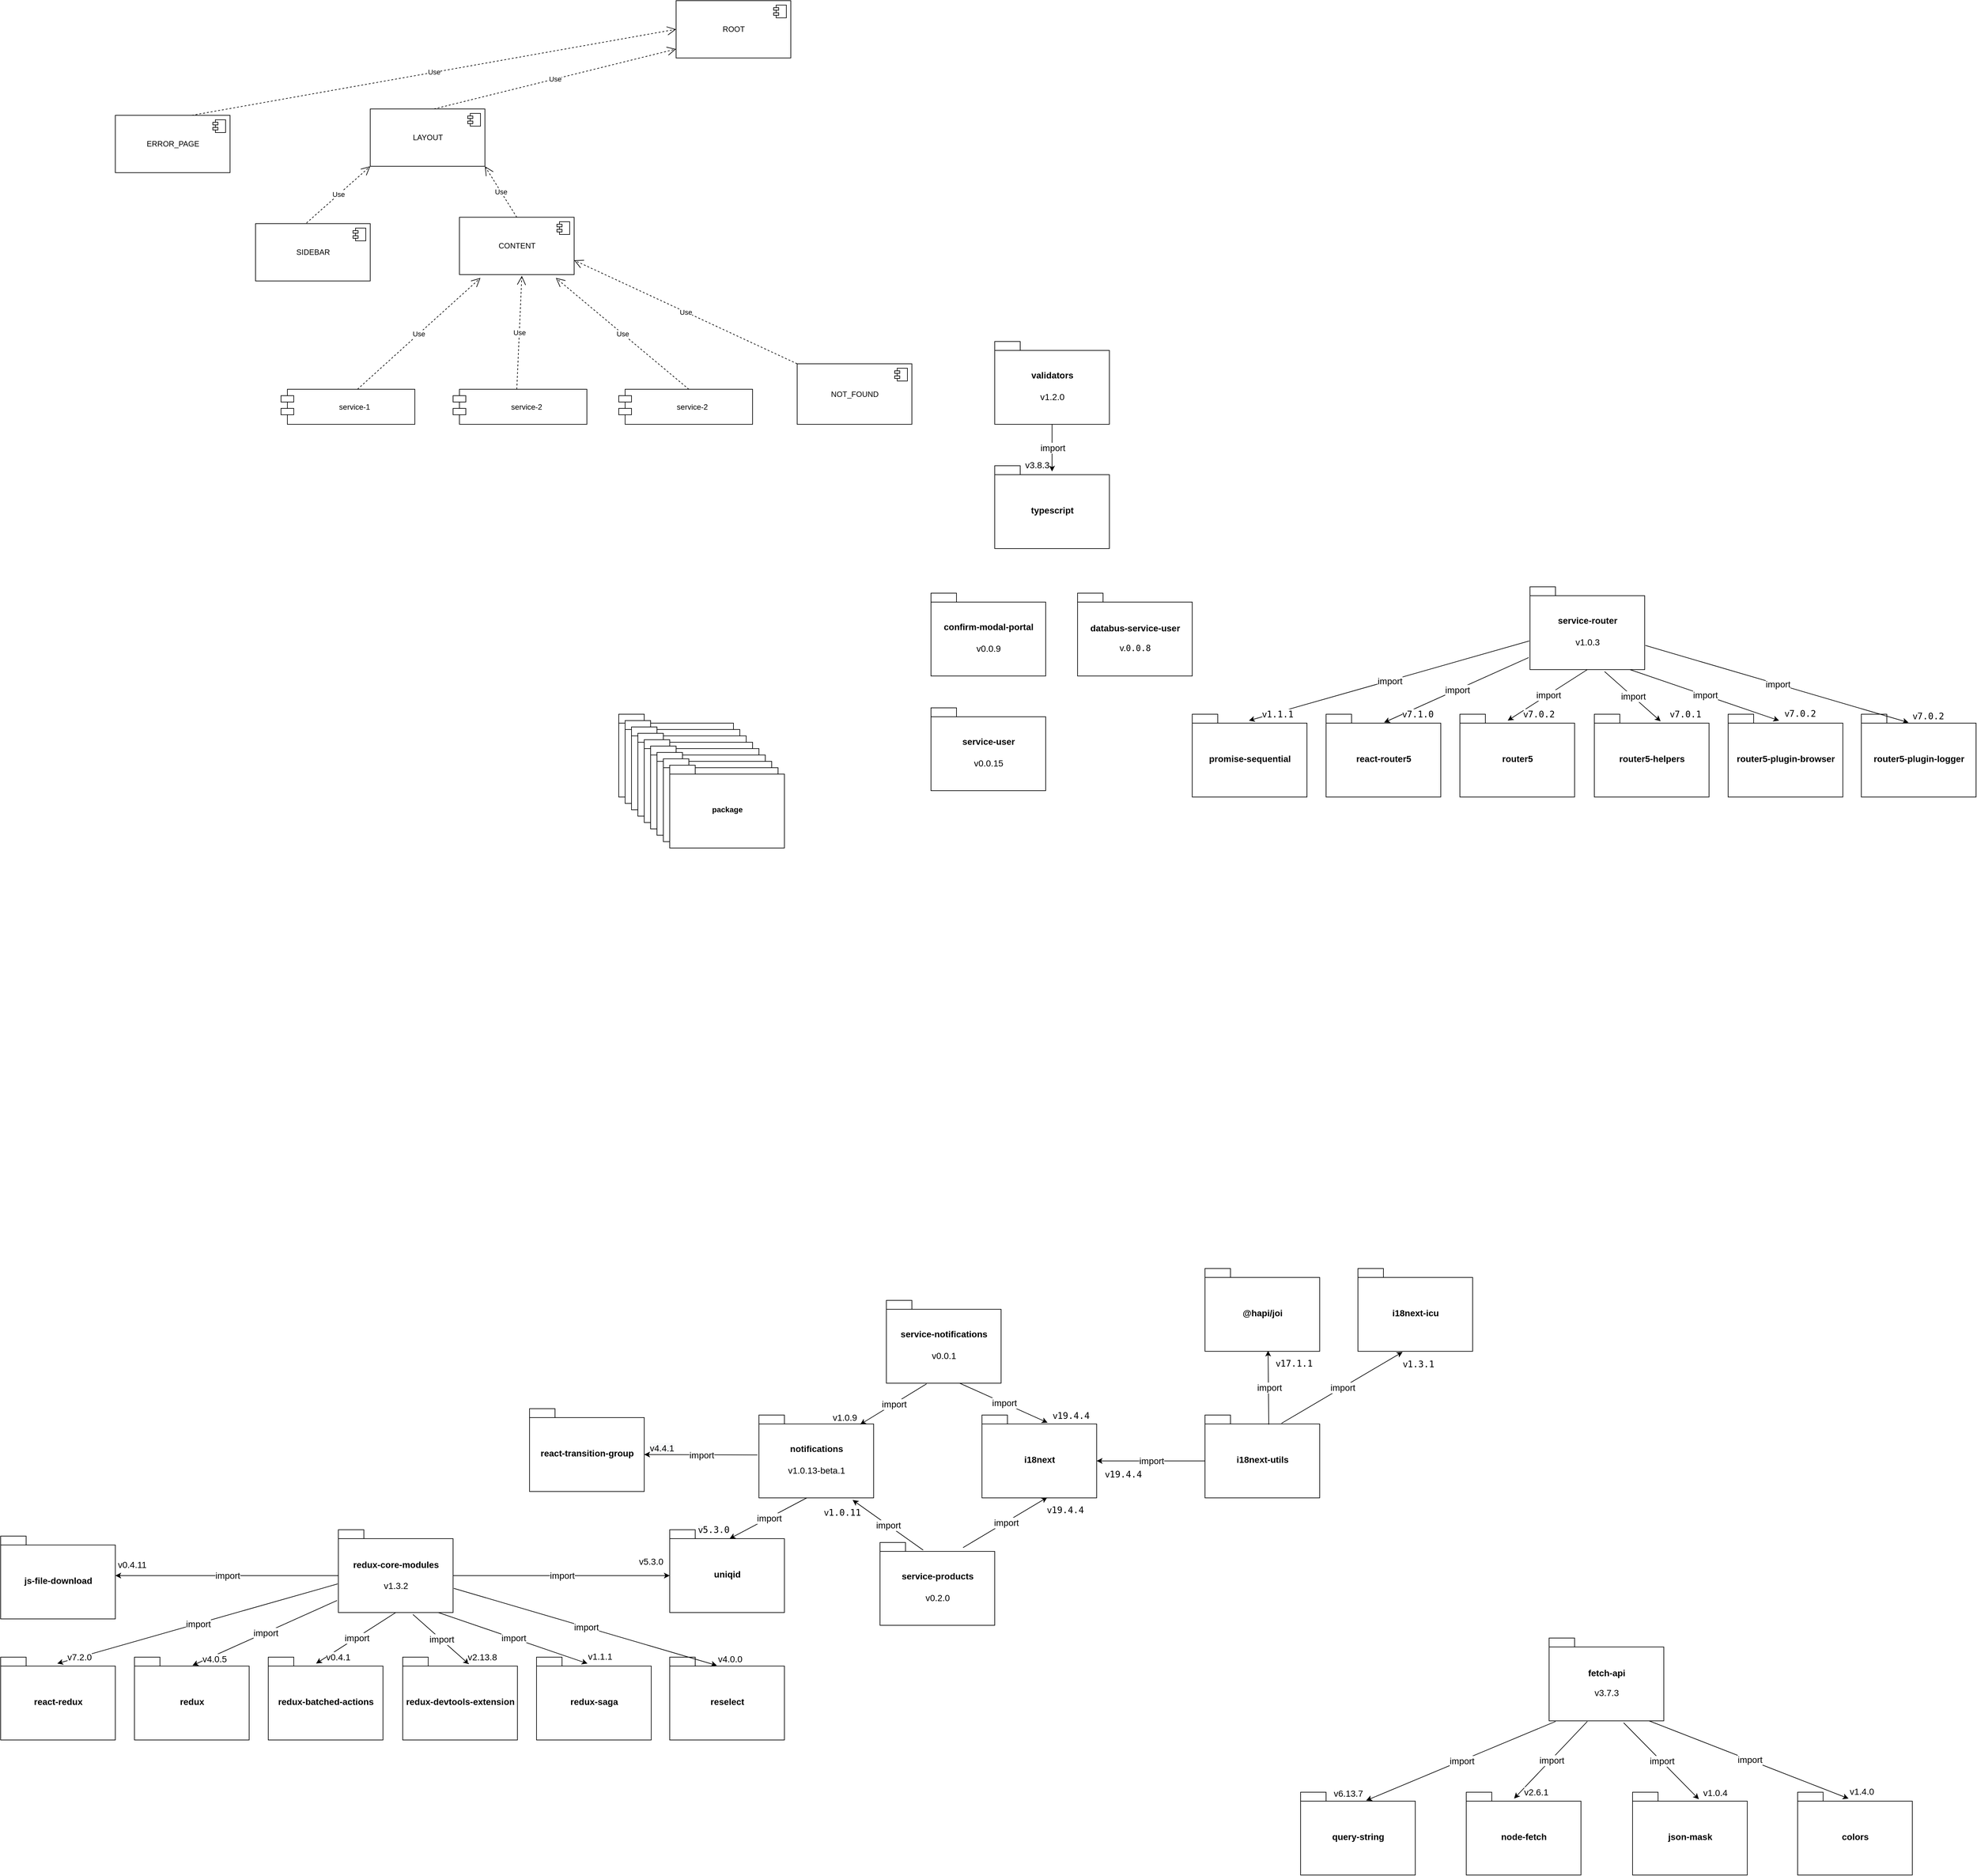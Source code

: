<mxfile version="14.6.6" type="github">
  <diagram id="a_5FdtYtCZj7OGpo-Fc9" name="Page-1">
    <mxGraphModel dx="3689" dy="774" grid="1" gridSize="10" guides="1" tooltips="1" connect="1" arrows="1" fold="1" page="1" pageScale="1" pageWidth="2339" pageHeight="3300" math="0" shadow="0">
      <root>
        <mxCell id="0" />
        <mxCell id="1" parent="0" />
        <mxCell id="4YIqJ9_skGSq3MTqp_Pp-7" value="service-1" style="shape=module;align=left;spacingLeft=20;align=center;verticalAlign=middle;html=1;" parent="1" vertex="1">
          <mxGeometry x="-350" y="650" width="210" height="55" as="geometry" />
        </mxCell>
        <mxCell id="4YIqJ9_skGSq3MTqp_Pp-8" value="package" style="shape=folder;fontStyle=1;spacingTop=10;tabWidth=40;tabHeight=14;tabPosition=left;html=1;" parent="1" vertex="1">
          <mxGeometry x="180" y="1160" width="180" height="130" as="geometry" />
        </mxCell>
        <mxCell id="4YIqJ9_skGSq3MTqp_Pp-9" value="ROOT" style="html=1;dropTarget=0;" parent="1" vertex="1">
          <mxGeometry x="270" y="40" width="180" height="90" as="geometry" />
        </mxCell>
        <mxCell id="4YIqJ9_skGSq3MTqp_Pp-10" value="" style="shape=module;jettyWidth=8;jettyHeight=4;" parent="4YIqJ9_skGSq3MTqp_Pp-9" vertex="1">
          <mxGeometry x="1" width="20" height="20" relative="1" as="geometry">
            <mxPoint x="-27" y="7" as="offset" />
          </mxGeometry>
        </mxCell>
        <mxCell id="4YIqJ9_skGSq3MTqp_Pp-11" value="LAYOUT" style="html=1;dropTarget=0;" parent="1" vertex="1">
          <mxGeometry x="-210" y="210" width="180" height="90" as="geometry" />
        </mxCell>
        <mxCell id="4YIqJ9_skGSq3MTqp_Pp-12" value="" style="shape=module;jettyWidth=8;jettyHeight=4;" parent="4YIqJ9_skGSq3MTqp_Pp-11" vertex="1">
          <mxGeometry x="1" width="20" height="20" relative="1" as="geometry">
            <mxPoint x="-27" y="7" as="offset" />
          </mxGeometry>
        </mxCell>
        <mxCell id="4YIqJ9_skGSq3MTqp_Pp-13" value="SIDEBAR" style="html=1;dropTarget=0;" parent="1" vertex="1">
          <mxGeometry x="-390" y="390" width="180" height="90" as="geometry" />
        </mxCell>
        <mxCell id="4YIqJ9_skGSq3MTqp_Pp-14" value="" style="shape=module;jettyWidth=8;jettyHeight=4;" parent="4YIqJ9_skGSq3MTqp_Pp-13" vertex="1">
          <mxGeometry x="1" width="20" height="20" relative="1" as="geometry">
            <mxPoint x="-27" y="7" as="offset" />
          </mxGeometry>
        </mxCell>
        <mxCell id="4YIqJ9_skGSq3MTqp_Pp-15" value="CONTENT" style="html=1;dropTarget=0;" parent="1" vertex="1">
          <mxGeometry x="-70" y="380" width="180" height="90" as="geometry" />
        </mxCell>
        <mxCell id="4YIqJ9_skGSq3MTqp_Pp-16" value="" style="shape=module;jettyWidth=8;jettyHeight=4;" parent="4YIqJ9_skGSq3MTqp_Pp-15" vertex="1">
          <mxGeometry x="1" width="20" height="20" relative="1" as="geometry">
            <mxPoint x="-27" y="7" as="offset" />
          </mxGeometry>
        </mxCell>
        <mxCell id="4YIqJ9_skGSq3MTqp_Pp-17" value="service-2" style="shape=module;align=left;spacingLeft=20;align=center;verticalAlign=middle;html=1;" parent="1" vertex="1">
          <mxGeometry x="-80" y="650" width="210" height="55" as="geometry" />
        </mxCell>
        <mxCell id="4YIqJ9_skGSq3MTqp_Pp-18" value="service-2" style="shape=module;align=left;spacingLeft=20;align=center;verticalAlign=middle;html=1;" parent="1" vertex="1">
          <mxGeometry x="180" y="650" width="210" height="55" as="geometry" />
        </mxCell>
        <mxCell id="4YIqJ9_skGSq3MTqp_Pp-19" value="Use" style="endArrow=open;endSize=12;dashed=1;html=1;entryX=0;entryY=1;entryDx=0;entryDy=0;" parent="1" target="4YIqJ9_skGSq3MTqp_Pp-11" edge="1">
          <mxGeometry width="160" relative="1" as="geometry">
            <mxPoint x="-310" y="389" as="sourcePoint" />
            <mxPoint x="-150" y="389" as="targetPoint" />
          </mxGeometry>
        </mxCell>
        <mxCell id="4YIqJ9_skGSq3MTqp_Pp-20" value="ERROR_PAGE" style="html=1;dropTarget=0;" parent="1" vertex="1">
          <mxGeometry x="-610" y="220" width="180" height="90" as="geometry" />
        </mxCell>
        <mxCell id="4YIqJ9_skGSq3MTqp_Pp-21" value="" style="shape=module;jettyWidth=8;jettyHeight=4;" parent="4YIqJ9_skGSq3MTqp_Pp-20" vertex="1">
          <mxGeometry x="1" width="20" height="20" relative="1" as="geometry">
            <mxPoint x="-27" y="7" as="offset" />
          </mxGeometry>
        </mxCell>
        <mxCell id="4YIqJ9_skGSq3MTqp_Pp-22" value="Use" style="endArrow=open;endSize=12;dashed=1;html=1;entryX=0;entryY=0.5;entryDx=0;entryDy=0;" parent="1" target="4YIqJ9_skGSq3MTqp_Pp-9" edge="1">
          <mxGeometry width="160" relative="1" as="geometry">
            <mxPoint x="-490" y="220" as="sourcePoint" />
            <mxPoint x="-330" y="1" as="targetPoint" />
          </mxGeometry>
        </mxCell>
        <mxCell id="4YIqJ9_skGSq3MTqp_Pp-23" value="Use" style="endArrow=open;endSize=12;dashed=1;html=1;entryX=1;entryY=1;entryDx=0;entryDy=0;" parent="1" target="4YIqJ9_skGSq3MTqp_Pp-11" edge="1">
          <mxGeometry width="160" relative="1" as="geometry">
            <mxPoint x="20" y="380" as="sourcePoint" />
            <mxPoint x="120" y="291" as="targetPoint" />
          </mxGeometry>
        </mxCell>
        <mxCell id="4YIqJ9_skGSq3MTqp_Pp-24" value="package" style="shape=folder;fontStyle=1;spacingTop=10;tabWidth=40;tabHeight=14;tabPosition=left;html=1;" parent="1" vertex="1">
          <mxGeometry x="190" y="1170" width="180" height="130" as="geometry" />
        </mxCell>
        <mxCell id="4YIqJ9_skGSq3MTqp_Pp-25" value="package" style="shape=folder;fontStyle=1;spacingTop=10;tabWidth=40;tabHeight=14;tabPosition=left;html=1;" parent="1" vertex="1">
          <mxGeometry x="200" y="1180" width="180" height="130" as="geometry" />
        </mxCell>
        <mxCell id="4YIqJ9_skGSq3MTqp_Pp-26" value="package" style="shape=folder;fontStyle=1;spacingTop=10;tabWidth=40;tabHeight=14;tabPosition=left;html=1;" parent="1" vertex="1">
          <mxGeometry x="210" y="1190" width="180" height="130" as="geometry" />
        </mxCell>
        <mxCell id="4YIqJ9_skGSq3MTqp_Pp-27" value="package" style="shape=folder;fontStyle=1;spacingTop=10;tabWidth=40;tabHeight=14;tabPosition=left;html=1;" parent="1" vertex="1">
          <mxGeometry x="220" y="1200" width="180" height="130" as="geometry" />
        </mxCell>
        <mxCell id="4YIqJ9_skGSq3MTqp_Pp-28" value="package" style="shape=folder;fontStyle=1;spacingTop=10;tabWidth=40;tabHeight=14;tabPosition=left;html=1;" parent="1" vertex="1">
          <mxGeometry x="230" y="1210" width="180" height="130" as="geometry" />
        </mxCell>
        <mxCell id="4YIqJ9_skGSq3MTqp_Pp-29" value="&lt;code&gt;&lt;font&gt;&lt;font face=&quot;Helvetica&quot; style=&quot;font-size: 14px&quot;&gt;service-notifications&lt;br&gt;&lt;/font&gt;&lt;/font&gt;&lt;font face=&quot;Helvetica&quot;&gt;&lt;font style=&quot;font-size: 14px&quot;&gt;&lt;br&gt;&lt;span style=&quot;font-weight: normal&quot;&gt;v0.0.1&lt;/span&gt;&lt;/font&gt;&lt;br&gt;&lt;/font&gt;&lt;/code&gt;" style="shape=folder;fontStyle=1;spacingTop=10;tabWidth=40;tabHeight=14;tabPosition=left;html=1;" parent="1" vertex="1">
          <mxGeometry x="600" y="2080" width="180" height="130" as="geometry" />
        </mxCell>
        <mxCell id="4YIqJ9_skGSq3MTqp_Pp-30" value="&lt;font style=&quot;font-size: 14px&quot;&gt;&lt;span style=&quot;background-color: rgb(255 , 255 , 255)&quot;&gt;&lt;font&gt;validators&lt;br&gt;&lt;br&gt;&lt;span style=&quot;font-weight: normal&quot;&gt;&lt;font&gt;v&lt;/font&gt;&lt;/span&gt;&lt;/font&gt;&lt;/span&gt;&lt;span style=&quot;font-family: , &amp;#34;consolas&amp;#34; , &amp;#34;liberation mono&amp;#34; , &amp;#34;menlo&amp;#34; , monospace ; background-color: rgb(255 , 255 , 255) ; font-weight: normal&quot;&gt;1.2.0&lt;/span&gt;&lt;/font&gt;&lt;span style=&quot;background-color: rgb(255 , 255 , 255)&quot;&gt;&lt;font style=&quot;font-size: 14px&quot;&gt;&lt;br&gt;&lt;/font&gt;&lt;/span&gt;" style="shape=folder;fontStyle=1;spacingTop=10;tabWidth=40;tabHeight=14;tabPosition=left;html=1;" parent="1" vertex="1">
          <mxGeometry x="770" y="575" width="180" height="130" as="geometry" />
        </mxCell>
        <mxCell id="4YIqJ9_skGSq3MTqp_Pp-31" value="&lt;span style=&quot;background-color: rgb(255 , 255 , 255)&quot;&gt;&lt;font style=&quot;font-size: 14px&quot;&gt;typescript&lt;/font&gt;&lt;/span&gt;" style="shape=folder;fontStyle=1;spacingTop=10;tabWidth=40;tabHeight=14;tabPosition=left;html=1;" parent="1" vertex="1">
          <mxGeometry x="770" y="770" width="180" height="130" as="geometry" />
        </mxCell>
        <mxCell id="4YIqJ9_skGSq3MTqp_Pp-32" value="&lt;span style=&quot;background-color: rgb(255 , 255 , 255)&quot;&gt;&lt;font style=&quot;font-size: 14px&quot;&gt;query-string&lt;/font&gt;&lt;/span&gt;" style="shape=folder;fontStyle=1;spacingTop=10;tabWidth=40;tabHeight=14;tabPosition=left;html=1;" parent="1" vertex="1">
          <mxGeometry x="1250" y="2851.94" width="180" height="130" as="geometry" />
        </mxCell>
        <mxCell id="4YIqJ9_skGSq3MTqp_Pp-33" value="&lt;font&gt;&lt;font style=&quot;font-size: 14px&quot;&gt;node-fetch&lt;/font&gt;&lt;br&gt;&lt;/font&gt;" style="shape=folder;fontStyle=1;spacingTop=10;tabWidth=40;tabHeight=14;tabPosition=left;html=1;" parent="1" vertex="1">
          <mxGeometry x="1510" y="2851.94" width="180" height="130" as="geometry" />
        </mxCell>
        <mxCell id="4YIqJ9_skGSq3MTqp_Pp-34" value="&lt;font&gt;&lt;font style=&quot;font-size: 14px&quot;&gt;json-mask&lt;/font&gt;&lt;br&gt;&lt;/font&gt;" style="shape=folder;fontStyle=1;spacingTop=10;tabWidth=40;tabHeight=14;tabPosition=left;html=1;" parent="1" vertex="1">
          <mxGeometry x="1770.98" y="2851.94" width="180" height="130" as="geometry" />
        </mxCell>
        <mxCell id="4YIqJ9_skGSq3MTqp_Pp-36" value="&lt;font&gt;&lt;font style=&quot;font-size: 14px&quot;&gt;fetch-api&lt;/font&gt;&lt;br&gt;&lt;br&gt;&lt;font style=&quot;font-size: 14px ; font-weight: normal&quot;&gt;v3.7.3&lt;/font&gt;&lt;br&gt;&lt;/font&gt;" style="shape=folder;fontStyle=1;spacingTop=10;tabWidth=40;tabHeight=14;tabPosition=left;html=1;" parent="1" vertex="1">
          <mxGeometry x="1640" y="2610" width="180" height="130" as="geometry" />
        </mxCell>
        <mxCell id="4YIqJ9_skGSq3MTqp_Pp-37" value="&lt;font&gt;&lt;font style=&quot;font-size: 14px&quot;&gt;colors&lt;/font&gt;&lt;br&gt;&lt;/font&gt;" style="shape=folder;fontStyle=1;spacingTop=10;tabWidth=40;tabHeight=14;tabPosition=left;html=1;" parent="1" vertex="1">
          <mxGeometry x="2030" y="2851.94" width="180" height="130" as="geometry" />
        </mxCell>
        <mxCell id="4YIqJ9_skGSq3MTqp_Pp-38" value="Use" style="endArrow=open;endSize=12;dashed=1;html=1;entryX=0.183;entryY=1.059;entryDx=0;entryDy=0;entryPerimeter=0;" parent="1" target="4YIqJ9_skGSq3MTqp_Pp-15" edge="1">
          <mxGeometry width="160" relative="1" as="geometry">
            <mxPoint x="-230" y="650" as="sourcePoint" />
            <mxPoint x="20" y="480" as="targetPoint" />
          </mxGeometry>
        </mxCell>
        <mxCell id="4YIqJ9_skGSq3MTqp_Pp-39" value="Use" style="endArrow=open;endSize=12;dashed=1;html=1;entryX=0.544;entryY=1.022;entryDx=0;entryDy=0;entryPerimeter=0;" parent="1" target="4YIqJ9_skGSq3MTqp_Pp-15" edge="1">
          <mxGeometry width="160" relative="1" as="geometry">
            <mxPoint x="20" y="650" as="sourcePoint" />
            <mxPoint x="180" y="470" as="targetPoint" />
          </mxGeometry>
        </mxCell>
        <mxCell id="4YIqJ9_skGSq3MTqp_Pp-40" value="Use" style="endArrow=open;endSize=12;dashed=1;html=1;entryX=0.841;entryY=1.059;entryDx=0;entryDy=0;entryPerimeter=0;" parent="1" target="4YIqJ9_skGSq3MTqp_Pp-15" edge="1">
          <mxGeometry width="160" relative="1" as="geometry">
            <mxPoint x="290" y="650" as="sourcePoint" />
            <mxPoint x="297.92" y="471.98" as="targetPoint" />
          </mxGeometry>
        </mxCell>
        <mxCell id="4YIqJ9_skGSq3MTqp_Pp-41" value="Use" style="endArrow=open;endSize=12;dashed=1;html=1;entryX=0;entryY=0.844;entryDx=0;entryDy=0;entryPerimeter=0;" parent="1" target="4YIqJ9_skGSq3MTqp_Pp-9" edge="1">
          <mxGeometry width="160" relative="1" as="geometry">
            <mxPoint x="-110" y="210" as="sourcePoint" />
            <mxPoint x="650" y="75" as="targetPoint" />
          </mxGeometry>
        </mxCell>
        <mxCell id="4YIqJ9_skGSq3MTqp_Pp-42" value="NOT_FOUND" style="html=1;dropTarget=0;" parent="1" vertex="1">
          <mxGeometry x="460" y="610" width="180" height="95" as="geometry" />
        </mxCell>
        <mxCell id="4YIqJ9_skGSq3MTqp_Pp-43" value="" style="shape=module;jettyWidth=8;jettyHeight=4;" parent="4YIqJ9_skGSq3MTqp_Pp-42" vertex="1">
          <mxGeometry x="1" width="20" height="20" relative="1" as="geometry">
            <mxPoint x="-27" y="7" as="offset" />
          </mxGeometry>
        </mxCell>
        <mxCell id="4YIqJ9_skGSq3MTqp_Pp-46" value="Use" style="endArrow=open;endSize=12;dashed=1;html=1;exitX=0;exitY=0;exitDx=0;exitDy=0;entryX=1;entryY=0.75;entryDx=0;entryDy=0;" parent="1" source="4YIqJ9_skGSq3MTqp_Pp-42" target="4YIqJ9_skGSq3MTqp_Pp-15" edge="1">
          <mxGeometry width="160" relative="1" as="geometry">
            <mxPoint x="300" y="660" as="sourcePoint" />
            <mxPoint x="30" y="482" as="targetPoint" />
          </mxGeometry>
        </mxCell>
        <mxCell id="KczL7LweS5aCczgaJEiZ-11" value="Label" style="endArrow=classic;html=1;exitX=0.65;exitY=1.023;exitDx=0;exitDy=0;exitPerimeter=0;entryX=0.578;entryY=0.085;entryDx=0;entryDy=0;entryPerimeter=0;" edge="1" parent="1" source="4YIqJ9_skGSq3MTqp_Pp-36" target="4YIqJ9_skGSq3MTqp_Pp-34">
          <mxGeometry relative="1" as="geometry">
            <mxPoint x="1220" y="3081.94" as="sourcePoint" />
            <mxPoint x="1440" y="3081.94" as="targetPoint" />
          </mxGeometry>
        </mxCell>
        <mxCell id="KczL7LweS5aCczgaJEiZ-12" value="&lt;font style=&quot;font-size: 14px&quot;&gt;import&lt;/font&gt;" style="edgeLabel;resizable=0;html=1;align=center;verticalAlign=middle;" connectable="0" vertex="1" parent="KczL7LweS5aCczgaJEiZ-11">
          <mxGeometry relative="1" as="geometry">
            <mxPoint x="1" as="offset" />
          </mxGeometry>
        </mxCell>
        <mxCell id="KczL7LweS5aCczgaJEiZ-14" value="&lt;font style=&quot;font-size: 14px&quot;&gt;v1.0.4&lt;/font&gt;" style="edgeLabel;resizable=0;html=1;align=right;verticalAlign=bottom;" connectable="0" vertex="1" parent="KczL7LweS5aCczgaJEiZ-11">
          <mxGeometry x="1" relative="1" as="geometry">
            <mxPoint x="45" as="offset" />
          </mxGeometry>
        </mxCell>
        <mxCell id="KczL7LweS5aCczgaJEiZ-15" value="Label" style="endArrow=classic;html=1;entryX=0.444;entryY=0.077;entryDx=0;entryDy=0;entryPerimeter=0;exitX=0.872;exitY=1;exitDx=0;exitDy=0;exitPerimeter=0;" edge="1" parent="1" source="4YIqJ9_skGSq3MTqp_Pp-36" target="4YIqJ9_skGSq3MTqp_Pp-37">
          <mxGeometry relative="1" as="geometry">
            <mxPoint x="2000" y="2841.94" as="sourcePoint" />
            <mxPoint x="1910" y="2871.94" as="targetPoint" />
          </mxGeometry>
        </mxCell>
        <mxCell id="KczL7LweS5aCczgaJEiZ-16" value="&lt;font style=&quot;font-size: 14px&quot;&gt;import&lt;/font&gt;" style="edgeLabel;resizable=0;html=1;align=center;verticalAlign=middle;" connectable="0" vertex="1" parent="KczL7LweS5aCczgaJEiZ-15">
          <mxGeometry relative="1" as="geometry">
            <mxPoint x="1" as="offset" />
          </mxGeometry>
        </mxCell>
        <mxCell id="KczL7LweS5aCczgaJEiZ-18" value="&lt;font style=&quot;font-size: 14px&quot;&gt;v1.4.0&lt;/font&gt;" style="edgeLabel;resizable=0;html=1;align=right;verticalAlign=bottom;" connectable="0" vertex="1" parent="KczL7LweS5aCczgaJEiZ-15">
          <mxGeometry x="1" relative="1" as="geometry">
            <mxPoint x="40" as="offset" />
          </mxGeometry>
        </mxCell>
        <mxCell id="KczL7LweS5aCczgaJEiZ-19" value="Label" style="endArrow=classic;html=1;entryX=0.417;entryY=0.077;entryDx=0;entryDy=0;entryPerimeter=0;" edge="1" parent="1" target="4YIqJ9_skGSq3MTqp_Pp-33">
          <mxGeometry relative="1" as="geometry">
            <mxPoint x="1700" y="2740.94" as="sourcePoint" />
            <mxPoint x="1700" y="2841.94" as="targetPoint" />
          </mxGeometry>
        </mxCell>
        <mxCell id="KczL7LweS5aCczgaJEiZ-20" value="&lt;font style=&quot;font-size: 14px&quot;&gt;import&lt;/font&gt;" style="edgeLabel;resizable=0;html=1;align=center;verticalAlign=middle;" connectable="0" vertex="1" parent="KczL7LweS5aCczgaJEiZ-19">
          <mxGeometry relative="1" as="geometry">
            <mxPoint x="1" as="offset" />
          </mxGeometry>
        </mxCell>
        <mxCell id="KczL7LweS5aCczgaJEiZ-22" value="&lt;font style=&quot;font-size: 14px&quot;&gt;v2.6.1&lt;/font&gt;" style="edgeLabel;resizable=0;html=1;align=right;verticalAlign=bottom;" connectable="0" vertex="1" parent="KczL7LweS5aCczgaJEiZ-19">
          <mxGeometry x="1" relative="1" as="geometry">
            <mxPoint x="55" as="offset" />
          </mxGeometry>
        </mxCell>
        <mxCell id="KczL7LweS5aCczgaJEiZ-23" value="Label" style="endArrow=classic;html=1;entryX=0.572;entryY=0.1;entryDx=0;entryDy=0;entryPerimeter=0;exitX=0.056;exitY=1.007;exitDx=0;exitDy=0;exitPerimeter=0;" edge="1" parent="1" source="4YIqJ9_skGSq3MTqp_Pp-36" target="4YIqJ9_skGSq3MTqp_Pp-32">
          <mxGeometry relative="1" as="geometry">
            <mxPoint x="1590" y="2741.94" as="sourcePoint" />
            <mxPoint x="1290" y="2831.94" as="targetPoint" />
          </mxGeometry>
        </mxCell>
        <mxCell id="KczL7LweS5aCczgaJEiZ-24" value="&lt;font style=&quot;font-size: 14px&quot;&gt;import&lt;/font&gt;" style="edgeLabel;resizable=0;html=1;align=center;verticalAlign=middle;" connectable="0" vertex="1" parent="KczL7LweS5aCczgaJEiZ-23">
          <mxGeometry relative="1" as="geometry">
            <mxPoint x="1" as="offset" />
          </mxGeometry>
        </mxCell>
        <mxCell id="KczL7LweS5aCczgaJEiZ-26" value="&lt;span style=&quot;font-family: , &amp;#34;consolas&amp;#34; , &amp;#34;liberation mono&amp;#34; , &amp;#34;menlo&amp;#34; , monospace&quot;&gt;&lt;font style=&quot;font-size: 14px&quot;&gt;v6.13.7&lt;/font&gt;&lt;/span&gt;" style="edgeLabel;resizable=0;html=1;align=right;verticalAlign=bottom;" connectable="0" vertex="1" parent="KczL7LweS5aCczgaJEiZ-23">
          <mxGeometry x="1" relative="1" as="geometry">
            <mxPoint x="-4" as="offset" />
          </mxGeometry>
        </mxCell>
        <mxCell id="KczL7LweS5aCczgaJEiZ-27" value="&lt;span style=&quot;font-family: , &amp;#34;consolas&amp;#34; , &amp;#34;liberation mono&amp;#34; , &amp;#34;menlo&amp;#34; , monospace ; background-color: rgb(255 , 255 , 255)&quot;&gt;&lt;font style=&quot;font-size: 14px&quot;&gt;redux&lt;/font&gt;&lt;/span&gt;" style="shape=folder;fontStyle=1;spacingTop=10;tabWidth=40;tabHeight=14;tabPosition=left;html=1;" vertex="1" parent="1">
          <mxGeometry x="-580" y="2640" width="180" height="130" as="geometry" />
        </mxCell>
        <mxCell id="KczL7LweS5aCczgaJEiZ-28" value="&lt;font&gt;&lt;span style=&quot;background-color: rgb(255 , 255 , 255)&quot;&gt;&lt;font style=&quot;font-size: 14px&quot;&gt;redux-batched-actions&lt;/font&gt;&lt;/span&gt;&lt;br&gt;&lt;/font&gt;" style="shape=folder;fontStyle=1;spacingTop=10;tabWidth=40;tabHeight=14;tabPosition=left;html=1;" vertex="1" parent="1">
          <mxGeometry x="-370" y="2640" width="180" height="130" as="geometry" />
        </mxCell>
        <mxCell id="KczL7LweS5aCczgaJEiZ-29" value="&lt;font&gt;&lt;span style=&quot;background-color: rgb(255 , 255 , 255)&quot;&gt;&lt;font style=&quot;font-size: 14px&quot;&gt;redux-devtools-extension&lt;/font&gt;&lt;/span&gt;&lt;br&gt;&lt;/font&gt;" style="shape=folder;fontStyle=1;spacingTop=10;tabWidth=40;tabHeight=14;tabPosition=left;html=1;" vertex="1" parent="1">
          <mxGeometry x="-159.02" y="2640" width="180" height="130" as="geometry" />
        </mxCell>
        <mxCell id="KczL7LweS5aCczgaJEiZ-30" value="&lt;font&gt;&lt;span style=&quot;background-color: rgb(255 , 255 , 255)&quot;&gt;&lt;font style=&quot;font-size: 14px&quot;&gt;redux-core-modules&lt;/font&gt;&lt;/span&gt;&lt;span style=&quot;font-size: 18px&quot;&gt;&lt;br&gt;&lt;/span&gt;&lt;br&gt;&lt;font style=&quot;font-size: 14px ; font-weight: normal&quot;&gt;v1.3.2&lt;/font&gt;&lt;br&gt;&lt;/font&gt;" style="shape=folder;fontStyle=1;spacingTop=10;tabWidth=40;tabHeight=14;tabPosition=left;html=1;" vertex="1" parent="1">
          <mxGeometry x="-260" y="2440" width="180" height="130" as="geometry" />
        </mxCell>
        <mxCell id="KczL7LweS5aCczgaJEiZ-31" value="&lt;font&gt;&lt;span style=&quot;font-family: , &amp;#34;consolas&amp;#34; , &amp;#34;liberation mono&amp;#34; , &amp;#34;menlo&amp;#34; , monospace ; background-color: rgb(255 , 255 , 255)&quot;&gt;&lt;font style=&quot;font-size: 14px&quot;&gt;redux-saga&lt;/font&gt;&lt;/span&gt;&lt;br&gt;&lt;/font&gt;" style="shape=folder;fontStyle=1;spacingTop=10;tabWidth=40;tabHeight=14;tabPosition=left;html=1;" vertex="1" parent="1">
          <mxGeometry x="50.98" y="2640" width="180" height="130" as="geometry" />
        </mxCell>
        <mxCell id="KczL7LweS5aCczgaJEiZ-32" value="Label" style="endArrow=classic;html=1;exitX=0.65;exitY=1.023;exitDx=0;exitDy=0;exitPerimeter=0;entryX=0.578;entryY=0.085;entryDx=0;entryDy=0;entryPerimeter=0;" edge="1" parent="1" source="KczL7LweS5aCczgaJEiZ-30" target="KczL7LweS5aCczgaJEiZ-29">
          <mxGeometry relative="1" as="geometry">
            <mxPoint x="-710" y="2911.94" as="sourcePoint" />
            <mxPoint x="-490" y="2911.94" as="targetPoint" />
          </mxGeometry>
        </mxCell>
        <mxCell id="KczL7LweS5aCczgaJEiZ-33" value="&lt;font style=&quot;font-size: 14px&quot;&gt;import&lt;/font&gt;" style="edgeLabel;resizable=0;html=1;align=center;verticalAlign=middle;" connectable="0" vertex="1" parent="KczL7LweS5aCczgaJEiZ-32">
          <mxGeometry relative="1" as="geometry">
            <mxPoint x="1" as="offset" />
          </mxGeometry>
        </mxCell>
        <mxCell id="KczL7LweS5aCczgaJEiZ-34" value="&lt;font style=&quot;font-size: 14px&quot;&gt;&lt;font&gt;v&lt;/font&gt;&lt;span style=&quot;font-family: , &amp;#34;consolas&amp;#34; , &amp;#34;liberation mono&amp;#34; , &amp;#34;menlo&amp;#34; , monospace&quot;&gt;2.13.8&lt;/span&gt;&lt;/font&gt;" style="edgeLabel;resizable=0;html=1;align=right;verticalAlign=bottom;" connectable="0" vertex="1" parent="KczL7LweS5aCczgaJEiZ-32">
          <mxGeometry x="1" relative="1" as="geometry">
            <mxPoint x="45" as="offset" />
          </mxGeometry>
        </mxCell>
        <mxCell id="KczL7LweS5aCczgaJEiZ-35" value="Label" style="endArrow=classic;html=1;entryX=0.444;entryY=0.077;entryDx=0;entryDy=0;entryPerimeter=0;exitX=0.872;exitY=1;exitDx=0;exitDy=0;exitPerimeter=0;" edge="1" parent="1" source="KczL7LweS5aCczgaJEiZ-30" target="KczL7LweS5aCczgaJEiZ-31">
          <mxGeometry relative="1" as="geometry">
            <mxPoint x="70" y="2671.94" as="sourcePoint" />
            <mxPoint x="-20" y="2701.94" as="targetPoint" />
          </mxGeometry>
        </mxCell>
        <mxCell id="KczL7LweS5aCczgaJEiZ-36" value="&lt;font style=&quot;font-size: 14px&quot;&gt;import&lt;/font&gt;" style="edgeLabel;resizable=0;html=1;align=center;verticalAlign=middle;" connectable="0" vertex="1" parent="KczL7LweS5aCczgaJEiZ-35">
          <mxGeometry relative="1" as="geometry">
            <mxPoint x="1" as="offset" />
          </mxGeometry>
        </mxCell>
        <mxCell id="KczL7LweS5aCczgaJEiZ-37" value="&lt;font style=&quot;font-size: 14px&quot;&gt;&lt;font&gt;v&lt;/font&gt;&lt;span style=&quot;font-family: , &amp;#34;consolas&amp;#34; , &amp;#34;liberation mono&amp;#34; , &amp;#34;menlo&amp;#34; , monospace&quot;&gt;1.1.1&lt;/span&gt;&lt;/font&gt;" style="edgeLabel;resizable=0;html=1;align=right;verticalAlign=bottom;" connectable="0" vertex="1" parent="KczL7LweS5aCczgaJEiZ-35">
          <mxGeometry x="1" relative="1" as="geometry">
            <mxPoint x="40" as="offset" />
          </mxGeometry>
        </mxCell>
        <mxCell id="KczL7LweS5aCczgaJEiZ-38" value="Label" style="endArrow=classic;html=1;entryX=0.417;entryY=0.077;entryDx=0;entryDy=0;entryPerimeter=0;exitX=0.5;exitY=1;exitDx=0;exitDy=0;exitPerimeter=0;" edge="1" parent="1" target="KczL7LweS5aCczgaJEiZ-28" source="KczL7LweS5aCczgaJEiZ-30">
          <mxGeometry relative="1" as="geometry">
            <mxPoint x="-230" y="2570.94" as="sourcePoint" />
            <mxPoint x="-230" y="2671.94" as="targetPoint" />
          </mxGeometry>
        </mxCell>
        <mxCell id="KczL7LweS5aCczgaJEiZ-39" value="&lt;font style=&quot;font-size: 14px&quot;&gt;import&lt;/font&gt;" style="edgeLabel;resizable=0;html=1;align=center;verticalAlign=middle;" connectable="0" vertex="1" parent="KczL7LweS5aCczgaJEiZ-38">
          <mxGeometry relative="1" as="geometry">
            <mxPoint x="1" as="offset" />
          </mxGeometry>
        </mxCell>
        <mxCell id="KczL7LweS5aCczgaJEiZ-40" value="&lt;font style=&quot;font-size: 14px&quot;&gt;&lt;font&gt;v&lt;/font&gt;&lt;span style=&quot;font-family: , &amp;#34;consolas&amp;#34; , &amp;#34;liberation mono&amp;#34; , &amp;#34;menlo&amp;#34; , monospace&quot;&gt;0.4.1&lt;/span&gt;&lt;/font&gt;" style="edgeLabel;resizable=0;html=1;align=right;verticalAlign=bottom;" connectable="0" vertex="1" parent="KczL7LweS5aCczgaJEiZ-38">
          <mxGeometry x="1" relative="1" as="geometry">
            <mxPoint x="55" as="offset" />
          </mxGeometry>
        </mxCell>
        <mxCell id="KczL7LweS5aCczgaJEiZ-41" value="Label" style="endArrow=classic;html=1;exitX=0;exitY=0;exitDx=0;exitDy=72;exitPerimeter=0;" edge="1" parent="1" source="KczL7LweS5aCczgaJEiZ-30">
          <mxGeometry relative="1" as="geometry">
            <mxPoint x="-320" y="2571" as="sourcePoint" />
            <mxPoint x="-610" y="2512" as="targetPoint" />
          </mxGeometry>
        </mxCell>
        <mxCell id="KczL7LweS5aCczgaJEiZ-42" value="&lt;font style=&quot;font-size: 14px&quot;&gt;import&lt;/font&gt;" style="edgeLabel;resizable=0;html=1;align=center;verticalAlign=middle;" connectable="0" vertex="1" parent="KczL7LweS5aCczgaJEiZ-41">
          <mxGeometry relative="1" as="geometry">
            <mxPoint x="1" as="offset" />
          </mxGeometry>
        </mxCell>
        <mxCell id="KczL7LweS5aCczgaJEiZ-43" value="&lt;span style=&quot;font-family: , &amp;#34;consolas&amp;#34; , &amp;#34;liberation mono&amp;#34; , &amp;#34;menlo&amp;#34; , monospace&quot;&gt;&lt;font style=&quot;font-size: 14px&quot;&gt;v6.13.7&lt;/font&gt;&lt;/span&gt;" style="edgeLabel;resizable=0;html=1;align=right;verticalAlign=bottom;" connectable="0" vertex="1" parent="KczL7LweS5aCczgaJEiZ-41">
          <mxGeometry x="1" relative="1" as="geometry">
            <mxPoint x="-4" as="offset" />
          </mxGeometry>
        </mxCell>
        <mxCell id="KczL7LweS5aCczgaJEiZ-44" value="&lt;span style=&quot;background-color: rgb(255 , 255 , 255)&quot;&gt;&lt;font style=&quot;font-size: 14px&quot;&gt;react-redux&lt;/font&gt;&lt;/span&gt;" style="shape=folder;fontStyle=1;spacingTop=10;tabWidth=40;tabHeight=14;tabPosition=left;html=1;" vertex="1" parent="1">
          <mxGeometry x="-790" y="2640" width="180" height="130" as="geometry" />
        </mxCell>
        <mxCell id="KczL7LweS5aCczgaJEiZ-45" value="&lt;font&gt;&lt;span style=&quot;font-family: , &amp;#34;consolas&amp;#34; , &amp;#34;liberation mono&amp;#34; , &amp;#34;menlo&amp;#34; , monospace ; background-color: rgb(255 , 255 , 255)&quot;&gt;&lt;font style=&quot;font-size: 14px&quot;&gt;reselect&lt;/font&gt;&lt;/span&gt;&lt;br&gt;&lt;/font&gt;" style="shape=folder;fontStyle=1;spacingTop=10;tabWidth=40;tabHeight=14;tabPosition=left;html=1;" vertex="1" parent="1">
          <mxGeometry x="260" y="2640" width="180" height="130" as="geometry" />
        </mxCell>
        <mxCell id="KczL7LweS5aCczgaJEiZ-46" value="&lt;span style=&quot;font-family: , &amp;#34;consolas&amp;#34; , &amp;#34;liberation mono&amp;#34; , &amp;#34;menlo&amp;#34; , monospace ; background-color: rgb(255 , 255 , 255)&quot;&gt;&lt;font style=&quot;font-size: 14px&quot;&gt;js-file-download&lt;/font&gt;&lt;/span&gt;" style="shape=folder;fontStyle=1;spacingTop=10;tabWidth=40;tabHeight=14;tabPosition=left;html=1;" vertex="1" parent="1">
          <mxGeometry x="-790" y="2450" width="180" height="130" as="geometry" />
        </mxCell>
        <mxCell id="KczL7LweS5aCczgaJEiZ-47" value="&lt;span style=&quot;background-color: rgb(255 , 255 , 255)&quot;&gt;&lt;font style=&quot;font-size: 14px&quot;&gt;uniqid&lt;/font&gt;&lt;/span&gt;" style="shape=folder;fontStyle=1;spacingTop=10;tabWidth=40;tabHeight=14;tabPosition=left;html=1;" vertex="1" parent="1">
          <mxGeometry x="260" y="2440" width="180" height="130" as="geometry" />
        </mxCell>
        <mxCell id="KczL7LweS5aCczgaJEiZ-48" value="&lt;font style=&quot;font-size: 14px&quot;&gt;&lt;font&gt;v&lt;/font&gt;&lt;span style=&quot;font-family: , &amp;#34;consolas&amp;#34; , &amp;#34;liberation mono&amp;#34; , &amp;#34;menlo&amp;#34; , monospace&quot;&gt;0.4.11&lt;/span&gt;&lt;/font&gt;" style="edgeLabel;resizable=0;html=1;align=right;verticalAlign=bottom;" connectable="0" vertex="1" parent="1">
          <mxGeometry x="-560.004" y="2505.004" as="geometry" />
        </mxCell>
        <mxCell id="KczL7LweS5aCczgaJEiZ-49" value="Label" style="endArrow=classic;html=1;entryX=0.494;entryY=0.077;entryDx=0;entryDy=0;entryPerimeter=0;exitX=-0.006;exitY=0.654;exitDx=0;exitDy=0;exitPerimeter=0;" edge="1" parent="1" source="KczL7LweS5aCczgaJEiZ-30" target="KczL7LweS5aCczgaJEiZ-44">
          <mxGeometry relative="1" as="geometry">
            <mxPoint x="-315.06" y="2540" as="sourcePoint" />
            <mxPoint x="-440.0" y="2620.01" as="targetPoint" />
          </mxGeometry>
        </mxCell>
        <mxCell id="KczL7LweS5aCczgaJEiZ-50" value="&lt;font style=&quot;font-size: 14px&quot;&gt;import&lt;/font&gt;" style="edgeLabel;resizable=0;html=1;align=center;verticalAlign=middle;" connectable="0" vertex="1" parent="KczL7LweS5aCczgaJEiZ-49">
          <mxGeometry relative="1" as="geometry">
            <mxPoint x="1" as="offset" />
          </mxGeometry>
        </mxCell>
        <mxCell id="KczL7LweS5aCczgaJEiZ-51" value="&lt;font style=&quot;font-size: 14px&quot;&gt;&lt;font&gt;v&lt;/font&gt;&lt;span style=&quot;font-family: , &amp;#34;consolas&amp;#34; , &amp;#34;liberation mono&amp;#34; , &amp;#34;menlo&amp;#34; , monospace&quot;&gt;7.2.0&lt;/span&gt;&lt;/font&gt;" style="edgeLabel;resizable=0;html=1;align=right;verticalAlign=bottom;" connectable="0" vertex="1" parent="KczL7LweS5aCczgaJEiZ-49">
          <mxGeometry x="1" relative="1" as="geometry">
            <mxPoint x="55" as="offset" />
          </mxGeometry>
        </mxCell>
        <mxCell id="KczL7LweS5aCczgaJEiZ-52" value="Label" style="endArrow=classic;html=1;entryX=0.506;entryY=0.1;entryDx=0;entryDy=0;entryPerimeter=0;exitX=-0.011;exitY=0.854;exitDx=0;exitDy=0;exitPerimeter=0;" edge="1" parent="1" source="KczL7LweS5aCczgaJEiZ-30" target="KczL7LweS5aCczgaJEiZ-27">
          <mxGeometry relative="1" as="geometry">
            <mxPoint x="-251.08" y="2535.02" as="sourcePoint" />
            <mxPoint x="-691.08" y="2660.01" as="targetPoint" />
          </mxGeometry>
        </mxCell>
        <mxCell id="KczL7LweS5aCczgaJEiZ-53" value="&lt;font style=&quot;font-size: 14px&quot;&gt;import&lt;/font&gt;" style="edgeLabel;resizable=0;html=1;align=center;verticalAlign=middle;" connectable="0" vertex="1" parent="KczL7LweS5aCczgaJEiZ-52">
          <mxGeometry relative="1" as="geometry">
            <mxPoint x="1" as="offset" />
          </mxGeometry>
        </mxCell>
        <mxCell id="KczL7LweS5aCczgaJEiZ-54" value="&lt;font style=&quot;font-size: 14px&quot;&gt;&lt;font&gt;v&lt;/font&gt;&lt;span style=&quot;font-family: , &amp;#34;consolas&amp;#34; , &amp;#34;liberation mono&amp;#34; , &amp;#34;menlo&amp;#34; , monospace&quot;&gt;4.0.5&lt;/span&gt;&lt;/font&gt;" style="edgeLabel;resizable=0;html=1;align=right;verticalAlign=bottom;" connectable="0" vertex="1" parent="KczL7LweS5aCczgaJEiZ-52">
          <mxGeometry x="1" relative="1" as="geometry">
            <mxPoint x="55" as="offset" />
          </mxGeometry>
        </mxCell>
        <mxCell id="KczL7LweS5aCczgaJEiZ-55" value="Label" style="endArrow=classic;html=1;entryX=0;entryY=0;entryDx=0;entryDy=72;entryPerimeter=0;exitX=0;exitY=0;exitDx=180;exitDy=72;exitPerimeter=0;" edge="1" parent="1" source="KczL7LweS5aCczgaJEiZ-30" target="KczL7LweS5aCczgaJEiZ-47">
          <mxGeometry relative="1" as="geometry">
            <mxPoint x="-76" y="2512" as="sourcePoint" />
            <mxPoint x="-260" y="2621.98" as="targetPoint" />
          </mxGeometry>
        </mxCell>
        <mxCell id="KczL7LweS5aCczgaJEiZ-56" value="&lt;font style=&quot;font-size: 14px&quot;&gt;import&lt;/font&gt;" style="edgeLabel;resizable=0;html=1;align=center;verticalAlign=middle;" connectable="0" vertex="1" parent="KczL7LweS5aCczgaJEiZ-55">
          <mxGeometry relative="1" as="geometry">
            <mxPoint x="1" as="offset" />
          </mxGeometry>
        </mxCell>
        <mxCell id="KczL7LweS5aCczgaJEiZ-57" value="&lt;font style=&quot;font-size: 14px&quot;&gt;&lt;font&gt;v&lt;/font&gt;&lt;span style=&quot;font-family: , &amp;#34;consolas&amp;#34; , &amp;#34;liberation mono&amp;#34; , &amp;#34;menlo&amp;#34; , monospace&quot;&gt;5.3.0&lt;/span&gt;&lt;/font&gt;" style="edgeLabel;resizable=0;html=1;align=right;verticalAlign=bottom;" connectable="0" vertex="1" parent="KczL7LweS5aCczgaJEiZ-55">
          <mxGeometry x="1" relative="1" as="geometry">
            <mxPoint x="-10" y="-12" as="offset" />
          </mxGeometry>
        </mxCell>
        <mxCell id="KczL7LweS5aCczgaJEiZ-58" value="Label" style="endArrow=classic;html=1;entryX=0.411;entryY=0.1;entryDx=0;entryDy=0;entryPerimeter=0;exitX=1.006;exitY=0.708;exitDx=0;exitDy=0;exitPerimeter=0;" edge="1" parent="1" source="KczL7LweS5aCczgaJEiZ-30" target="KczL7LweS5aCczgaJEiZ-45">
          <mxGeometry relative="1" as="geometry">
            <mxPoint x="-65.99" y="2550" as="sourcePoint" />
            <mxPoint x="167.95" y="2630.01" as="targetPoint" />
          </mxGeometry>
        </mxCell>
        <mxCell id="KczL7LweS5aCczgaJEiZ-59" value="&lt;font style=&quot;font-size: 14px&quot;&gt;import&lt;/font&gt;" style="edgeLabel;resizable=0;html=1;align=center;verticalAlign=middle;" connectable="0" vertex="1" parent="KczL7LweS5aCczgaJEiZ-58">
          <mxGeometry relative="1" as="geometry">
            <mxPoint x="1" as="offset" />
          </mxGeometry>
        </mxCell>
        <mxCell id="KczL7LweS5aCczgaJEiZ-60" value="&lt;font style=&quot;font-size: 14px&quot;&gt;&lt;font&gt;v&lt;/font&gt;&lt;span style=&quot;font-family: , &amp;#34;consolas&amp;#34; , &amp;#34;liberation mono&amp;#34; , &amp;#34;menlo&amp;#34; , monospace&quot;&gt;4.0.0&lt;/span&gt;&lt;/font&gt;" style="edgeLabel;resizable=0;html=1;align=right;verticalAlign=bottom;" connectable="0" vertex="1" parent="KczL7LweS5aCczgaJEiZ-58">
          <mxGeometry x="1" relative="1" as="geometry">
            <mxPoint x="40" as="offset" />
          </mxGeometry>
        </mxCell>
        <mxCell id="KczL7LweS5aCczgaJEiZ-61" value="Label" style="endArrow=classic;html=1;exitX=0.5;exitY=1;exitDx=0;exitDy=0;exitPerimeter=0;" edge="1" parent="1" source="4YIqJ9_skGSq3MTqp_Pp-30">
          <mxGeometry relative="1" as="geometry">
            <mxPoint x="1120" y="740" as="sourcePoint" />
            <mxPoint x="860" y="779" as="targetPoint" />
          </mxGeometry>
        </mxCell>
        <mxCell id="KczL7LweS5aCczgaJEiZ-62" value="&lt;font style=&quot;font-size: 14px&quot;&gt;import&lt;/font&gt;" style="edgeLabel;resizable=0;html=1;align=center;verticalAlign=middle;" connectable="0" vertex="1" parent="KczL7LweS5aCczgaJEiZ-61">
          <mxGeometry relative="1" as="geometry">
            <mxPoint x="1" as="offset" />
          </mxGeometry>
        </mxCell>
        <mxCell id="KczL7LweS5aCczgaJEiZ-63" value="&lt;font style=&quot;font-size: 14px&quot;&gt;&lt;span style=&quot;font-family: , &amp;#34;consolas&amp;#34; , &amp;#34;liberation mono&amp;#34; , &amp;#34;menlo&amp;#34; , monospace&quot;&gt;&lt;font&gt;v&lt;/font&gt;&lt;/span&gt;&lt;span style=&quot;font-family: , &amp;#34;consolas&amp;#34; , &amp;#34;liberation mono&amp;#34; , &amp;#34;menlo&amp;#34; , monospace&quot;&gt;3.8.3&lt;/span&gt;&lt;/font&gt;" style="edgeLabel;resizable=0;html=1;align=right;verticalAlign=bottom;" connectable="0" vertex="1" parent="KczL7LweS5aCczgaJEiZ-61">
          <mxGeometry x="1" relative="1" as="geometry">
            <mxPoint x="-4" as="offset" />
          </mxGeometry>
        </mxCell>
        <mxCell id="KczL7LweS5aCczgaJEiZ-64" value="package" style="shape=folder;fontStyle=1;spacingTop=10;tabWidth=40;tabHeight=14;tabPosition=left;html=1;" vertex="1" parent="1">
          <mxGeometry x="190" y="1170" width="180" height="130" as="geometry" />
        </mxCell>
        <mxCell id="KczL7LweS5aCczgaJEiZ-65" value="package" style="shape=folder;fontStyle=1;spacingTop=10;tabWidth=40;tabHeight=14;tabPosition=left;html=1;" vertex="1" parent="1">
          <mxGeometry x="200" y="1180" width="180" height="130" as="geometry" />
        </mxCell>
        <mxCell id="KczL7LweS5aCczgaJEiZ-66" value="package" style="shape=folder;fontStyle=1;spacingTop=10;tabWidth=40;tabHeight=14;tabPosition=left;html=1;" vertex="1" parent="1">
          <mxGeometry x="210" y="1190" width="180" height="130" as="geometry" />
        </mxCell>
        <mxCell id="KczL7LweS5aCczgaJEiZ-67" value="package" style="shape=folder;fontStyle=1;spacingTop=10;tabWidth=40;tabHeight=14;tabPosition=left;html=1;" vertex="1" parent="1">
          <mxGeometry x="220" y="1200" width="180" height="130" as="geometry" />
        </mxCell>
        <mxCell id="KczL7LweS5aCczgaJEiZ-68" value="package" style="shape=folder;fontStyle=1;spacingTop=10;tabWidth=40;tabHeight=14;tabPosition=left;html=1;" vertex="1" parent="1">
          <mxGeometry x="230" y="1210" width="180" height="130" as="geometry" />
        </mxCell>
        <mxCell id="KczL7LweS5aCczgaJEiZ-69" value="package" style="shape=folder;fontStyle=1;spacingTop=10;tabWidth=40;tabHeight=14;tabPosition=left;html=1;" vertex="1" parent="1">
          <mxGeometry x="240" y="1220" width="180" height="130" as="geometry" />
        </mxCell>
        <mxCell id="KczL7LweS5aCczgaJEiZ-70" value="package" style="shape=folder;fontStyle=1;spacingTop=10;tabWidth=40;tabHeight=14;tabPosition=left;html=1;" vertex="1" parent="1">
          <mxGeometry x="200" y="1180" width="180" height="130" as="geometry" />
        </mxCell>
        <mxCell id="KczL7LweS5aCczgaJEiZ-71" value="package" style="shape=folder;fontStyle=1;spacingTop=10;tabWidth=40;tabHeight=14;tabPosition=left;html=1;" vertex="1" parent="1">
          <mxGeometry x="210" y="1190" width="180" height="130" as="geometry" />
        </mxCell>
        <mxCell id="KczL7LweS5aCczgaJEiZ-72" value="package" style="shape=folder;fontStyle=1;spacingTop=10;tabWidth=40;tabHeight=14;tabPosition=left;html=1;" vertex="1" parent="1">
          <mxGeometry x="220" y="1200" width="180" height="130" as="geometry" />
        </mxCell>
        <mxCell id="KczL7LweS5aCczgaJEiZ-73" value="package" style="shape=folder;fontStyle=1;spacingTop=10;tabWidth=40;tabHeight=14;tabPosition=left;html=1;" vertex="1" parent="1">
          <mxGeometry x="230" y="1210" width="180" height="130" as="geometry" />
        </mxCell>
        <mxCell id="KczL7LweS5aCczgaJEiZ-74" value="package" style="shape=folder;fontStyle=1;spacingTop=10;tabWidth=40;tabHeight=14;tabPosition=left;html=1;" vertex="1" parent="1">
          <mxGeometry x="240" y="1220" width="180" height="130" as="geometry" />
        </mxCell>
        <mxCell id="KczL7LweS5aCczgaJEiZ-75" value="package" style="shape=folder;fontStyle=1;spacingTop=10;tabWidth=40;tabHeight=14;tabPosition=left;html=1;" vertex="1" parent="1">
          <mxGeometry x="250" y="1230" width="180" height="130" as="geometry" />
        </mxCell>
        <mxCell id="KczL7LweS5aCczgaJEiZ-76" value="package" style="shape=folder;fontStyle=1;spacingTop=10;tabWidth=40;tabHeight=14;tabPosition=left;html=1;" vertex="1" parent="1">
          <mxGeometry x="210" y="1190" width="180" height="130" as="geometry" />
        </mxCell>
        <mxCell id="KczL7LweS5aCczgaJEiZ-77" value="package" style="shape=folder;fontStyle=1;spacingTop=10;tabWidth=40;tabHeight=14;tabPosition=left;html=1;" vertex="1" parent="1">
          <mxGeometry x="220" y="1200" width="180" height="130" as="geometry" />
        </mxCell>
        <mxCell id="KczL7LweS5aCczgaJEiZ-78" value="package" style="shape=folder;fontStyle=1;spacingTop=10;tabWidth=40;tabHeight=14;tabPosition=left;html=1;" vertex="1" parent="1">
          <mxGeometry x="230" y="1210" width="180" height="130" as="geometry" />
        </mxCell>
        <mxCell id="KczL7LweS5aCczgaJEiZ-79" value="package" style="shape=folder;fontStyle=1;spacingTop=10;tabWidth=40;tabHeight=14;tabPosition=left;html=1;" vertex="1" parent="1">
          <mxGeometry x="240" y="1220" width="180" height="130" as="geometry" />
        </mxCell>
        <mxCell id="KczL7LweS5aCczgaJEiZ-80" value="package" style="shape=folder;fontStyle=1;spacingTop=10;tabWidth=40;tabHeight=14;tabPosition=left;html=1;" vertex="1" parent="1">
          <mxGeometry x="250" y="1230" width="180" height="130" as="geometry" />
        </mxCell>
        <mxCell id="KczL7LweS5aCczgaJEiZ-81" value="package" style="shape=folder;fontStyle=1;spacingTop=10;tabWidth=40;tabHeight=14;tabPosition=left;html=1;" vertex="1" parent="1">
          <mxGeometry x="260" y="1240" width="180" height="130" as="geometry" />
        </mxCell>
        <mxCell id="KczL7LweS5aCczgaJEiZ-82" value="&lt;code&gt;&lt;font face=&quot;Helvetica&quot; style=&quot;font-size: 14px&quot;&gt;i18next-icu&lt;/font&gt;&lt;/code&gt;" style="shape=folder;fontStyle=1;spacingTop=10;tabWidth=40;tabHeight=14;tabPosition=left;html=1;" vertex="1" parent="1">
          <mxGeometry x="1340" y="2030" width="180" height="130" as="geometry" />
        </mxCell>
        <mxCell id="KczL7LweS5aCczgaJEiZ-83" value="&lt;code&gt;&lt;font face=&quot;Helvetica&quot; style=&quot;font-size: 14px&quot;&gt;@hapi/joi&lt;/font&gt;&lt;/code&gt;" style="shape=folder;fontStyle=1;spacingTop=10;tabWidth=40;tabHeight=14;tabPosition=left;html=1;" vertex="1" parent="1">
          <mxGeometry x="1100" y="2030" width="180" height="130" as="geometry" />
        </mxCell>
        <mxCell id="KczL7LweS5aCczgaJEiZ-84" value="&lt;code&gt;&lt;font face=&quot;Helvetica&quot; style=&quot;font-size: 14px&quot;&gt;i18next-utils&lt;/font&gt;&lt;/code&gt;" style="shape=folder;fontStyle=1;spacingTop=10;tabWidth=40;tabHeight=14;tabPosition=left;html=1;" vertex="1" parent="1">
          <mxGeometry x="1100" y="2260" width="180" height="130" as="geometry" />
        </mxCell>
        <mxCell id="KczL7LweS5aCczgaJEiZ-85" value="&lt;code&gt;&lt;font style=&quot;font-size: 14px&quot;&gt;&lt;font face=&quot;Helvetica&quot;&gt;service-user&lt;br&gt;&lt;br&gt;&lt;font style=&quot;font-weight: normal&quot;&gt;v&lt;/font&gt;&lt;/font&gt;&lt;code&gt;&lt;font style=&quot;font-weight: normal&quot; face=&quot;Helvetica&quot;&gt;0.0.15&lt;/font&gt;&lt;/code&gt;&lt;/font&gt;&lt;font face=&quot;Helvetica&quot; style=&quot;font-size: 14px&quot;&gt;&lt;br&gt;&lt;/font&gt;&lt;/code&gt;" style="shape=folder;fontStyle=1;spacingTop=10;tabWidth=40;tabHeight=14;tabPosition=left;html=1;" vertex="1" parent="1">
          <mxGeometry x="670" y="1150" width="180" height="130" as="geometry" />
        </mxCell>
        <mxCell id="KczL7LweS5aCczgaJEiZ-86" value="&lt;code&gt;&lt;font style=&quot;font-size: 14px&quot;&gt;&lt;font face=&quot;Helvetica&quot;&gt;react-transition-group&lt;/font&gt;&lt;/font&gt;&lt;font face=&quot;Helvetica&quot; style=&quot;font-size: 14px&quot;&gt;&lt;br&gt;&lt;/font&gt;&lt;/code&gt;" style="shape=folder;fontStyle=1;spacingTop=10;tabWidth=40;tabHeight=14;tabPosition=left;html=1;" vertex="1" parent="1">
          <mxGeometry x="40" y="2250" width="180" height="130" as="geometry" />
        </mxCell>
        <mxCell id="KczL7LweS5aCczgaJEiZ-87" value="&lt;code&gt;&lt;font style=&quot;font-size: 14px&quot;&gt;&lt;font face=&quot;Helvetica&quot;&gt;service-products&lt;br&gt;&lt;br&gt;&lt;font style=&quot;font-weight: normal&quot;&gt;v&lt;/font&gt;&lt;/font&gt;&lt;code&gt;&lt;font face=&quot;Helvetica&quot; style=&quot;font-weight: normal&quot;&gt;0.2.0&lt;/font&gt;&lt;/code&gt;&lt;/font&gt;&lt;font face=&quot;Helvetica&quot; style=&quot;font-size: 14px&quot;&gt;&lt;br&gt;&lt;/font&gt;&lt;/code&gt;" style="shape=folder;fontStyle=1;spacingTop=10;tabWidth=40;tabHeight=14;tabPosition=left;html=1;" vertex="1" parent="1">
          <mxGeometry x="590" y="2460" width="180" height="130" as="geometry" />
        </mxCell>
        <mxCell id="KczL7LweS5aCczgaJEiZ-88" value="&lt;code&gt;&lt;font style=&quot;font-size: 14px&quot;&gt;&lt;font face=&quot;Helvetica&quot;&gt;notifications&lt;br&gt;&lt;br&gt;&lt;font style=&quot;font-weight: normal&quot;&gt;v&lt;/font&gt;&lt;/font&gt;&lt;code&gt;&lt;font face=&quot;Helvetica&quot; style=&quot;font-weight: normal&quot;&gt;1.0.13-beta.1&lt;/font&gt;&lt;/code&gt;&lt;/font&gt;&lt;font face=&quot;Helvetica&quot; style=&quot;font-size: 14px&quot;&gt;&lt;br&gt;&lt;/font&gt;&lt;/code&gt;" style="shape=folder;fontStyle=1;spacingTop=10;tabWidth=40;tabHeight=14;tabPosition=left;html=1;" vertex="1" parent="1">
          <mxGeometry x="400" y="2260" width="180" height="130" as="geometry" />
        </mxCell>
        <mxCell id="KczL7LweS5aCczgaJEiZ-89" value="&lt;code&gt;&lt;font face=&quot;Helvetica&quot;&gt;&lt;font&gt;&lt;span style=&quot;font-size: 14px&quot;&gt;databus-service-user&lt;/span&gt;&lt;br&gt;&lt;br&gt;&lt;font style=&quot;font-size: 14px ; font-weight: normal&quot;&gt;v.&lt;/font&gt;&lt;/font&gt;&lt;code&gt;&lt;font size=&quot;3&quot; style=&quot;font-weight: normal&quot;&gt;0.0.8&lt;/font&gt;&lt;/code&gt;&lt;/font&gt;&lt;font face=&quot;Helvetica&quot; style=&quot;font-size: 14px&quot;&gt;&lt;br&gt;&lt;/font&gt;&lt;/code&gt;" style="shape=folder;fontStyle=1;spacingTop=10;tabWidth=40;tabHeight=14;tabPosition=left;html=1;" vertex="1" parent="1">
          <mxGeometry x="900" y="970" width="180" height="130" as="geometry" />
        </mxCell>
        <mxCell id="KczL7LweS5aCczgaJEiZ-93" value="&lt;code&gt;&lt;font face=&quot;Helvetica&quot; style=&quot;font-size: 14px&quot;&gt;i18next&lt;/font&gt;&lt;/code&gt;" style="shape=folder;fontStyle=1;spacingTop=10;tabWidth=40;tabHeight=14;tabPosition=left;html=1;" vertex="1" parent="1">
          <mxGeometry x="750" y="2260" width="180" height="130" as="geometry" />
        </mxCell>
        <mxCell id="KczL7LweS5aCczgaJEiZ-94" value="Label" style="endArrow=classic;html=1;entryX=0.883;entryY=0.113;entryDx=0;entryDy=0;entryPerimeter=0;exitX=0.35;exitY=1.008;exitDx=0;exitDy=0;exitPerimeter=0;" edge="1" parent="1" source="4YIqJ9_skGSq3MTqp_Pp-29" target="KczL7LweS5aCczgaJEiZ-88">
          <mxGeometry relative="1" as="geometry">
            <mxPoint x="850" y="2160" as="sourcePoint" />
            <mxPoint x="819.92" y="2270.01" as="targetPoint" />
          </mxGeometry>
        </mxCell>
        <mxCell id="KczL7LweS5aCczgaJEiZ-95" value="&lt;font style=&quot;font-size: 14px&quot;&gt;import&lt;/font&gt;" style="edgeLabel;resizable=0;html=1;align=center;verticalAlign=middle;" connectable="0" vertex="1" parent="KczL7LweS5aCczgaJEiZ-94">
          <mxGeometry relative="1" as="geometry">
            <mxPoint x="1" as="offset" />
          </mxGeometry>
        </mxCell>
        <mxCell id="KczL7LweS5aCczgaJEiZ-96" value="&lt;font style=&quot;font-size: 14px&quot;&gt;&lt;span style=&quot;font-family: , &amp;#34;consolas&amp;#34; , &amp;#34;liberation mono&amp;#34; , &amp;#34;menlo&amp;#34; , monospace&quot;&gt;&lt;font&gt;v1.0.9&lt;/font&gt;&lt;/span&gt;&lt;/font&gt;" style="edgeLabel;resizable=0;html=1;align=right;verticalAlign=bottom;" connectable="0" vertex="1" parent="KczL7LweS5aCczgaJEiZ-94">
          <mxGeometry x="1" relative="1" as="geometry">
            <mxPoint x="-4" as="offset" />
          </mxGeometry>
        </mxCell>
        <mxCell id="KczL7LweS5aCczgaJEiZ-97" value="Label" style="endArrow=classic;html=1;entryX=0.572;entryY=0.092;entryDx=0;entryDy=0;entryPerimeter=0;exitX=0.639;exitY=1;exitDx=0;exitDy=0;exitPerimeter=0;" edge="1" parent="1" source="4YIqJ9_skGSq3MTqp_Pp-29" target="KczL7LweS5aCczgaJEiZ-93">
          <mxGeometry relative="1" as="geometry">
            <mxPoint x="933" y="2221.04" as="sourcePoint" />
            <mxPoint x="829.92" y="2270.01" as="targetPoint" />
          </mxGeometry>
        </mxCell>
        <mxCell id="KczL7LweS5aCczgaJEiZ-98" value="&lt;font style=&quot;font-size: 14px&quot;&gt;import&lt;/font&gt;" style="edgeLabel;resizable=0;html=1;align=center;verticalAlign=middle;" connectable="0" vertex="1" parent="KczL7LweS5aCczgaJEiZ-97">
          <mxGeometry relative="1" as="geometry">
            <mxPoint x="1" as="offset" />
          </mxGeometry>
        </mxCell>
        <mxCell id="KczL7LweS5aCczgaJEiZ-99" value="&lt;font style=&quot;font-size: 14px&quot;&gt;&lt;font&gt;&lt;font&gt;v&lt;/font&gt;&lt;/font&gt;&lt;code&gt;19.4.4&lt;/code&gt;&lt;/font&gt;" style="edgeLabel;resizable=0;html=1;align=right;verticalAlign=bottom;" connectable="0" vertex="1" parent="KczL7LweS5aCczgaJEiZ-97">
          <mxGeometry x="1" relative="1" as="geometry">
            <mxPoint x="67" as="offset" />
          </mxGeometry>
        </mxCell>
        <mxCell id="KczL7LweS5aCczgaJEiZ-100" value="&lt;code&gt;&lt;font face=&quot;Helvetica&quot; style=&quot;font-size: 14px&quot;&gt;react-router5&lt;/font&gt;&lt;/code&gt;" style="shape=folder;fontStyle=1;spacingTop=10;tabWidth=40;tabHeight=14;tabPosition=left;html=1;" vertex="1" parent="1">
          <mxGeometry x="1290" y="1160" width="180" height="130" as="geometry" />
        </mxCell>
        <mxCell id="KczL7LweS5aCczgaJEiZ-101" value="&lt;font&gt;&lt;code&gt;&lt;font face=&quot;Helvetica&quot; style=&quot;font-size: 14px&quot;&gt;router5&lt;/font&gt;&lt;/code&gt;&lt;br&gt;&lt;/font&gt;" style="shape=folder;fontStyle=1;spacingTop=10;tabWidth=40;tabHeight=14;tabPosition=left;html=1;" vertex="1" parent="1">
          <mxGeometry x="1500" y="1160" width="180" height="130" as="geometry" />
        </mxCell>
        <mxCell id="KczL7LweS5aCczgaJEiZ-102" value="&lt;font&gt;&lt;code&gt;&lt;font face=&quot;Helvetica&quot; style=&quot;font-size: 14px&quot;&gt;router5-helpers&lt;/font&gt;&lt;/code&gt;&lt;br&gt;&lt;/font&gt;" style="shape=folder;fontStyle=1;spacingTop=10;tabWidth=40;tabHeight=14;tabPosition=left;html=1;" vertex="1" parent="1">
          <mxGeometry x="1710.98" y="1160" width="180" height="130" as="geometry" />
        </mxCell>
        <mxCell id="KczL7LweS5aCczgaJEiZ-103" value="&lt;font&gt;&lt;font face=&quot;Helvetica&quot; style=&quot;font-size: 14px&quot;&gt;service-router&lt;br&gt;&lt;br&gt;&lt;/font&gt;&lt;code&gt;&lt;font face=&quot;Helvetica&quot; style=&quot;font-size: 14px ; font-weight: normal&quot;&gt;v1.0.3&lt;/font&gt;&lt;/code&gt;&lt;br&gt;&lt;/font&gt;" style="shape=folder;fontStyle=1;spacingTop=10;tabWidth=40;tabHeight=14;tabPosition=left;html=1;" vertex="1" parent="1">
          <mxGeometry x="1610" y="960" width="180" height="130" as="geometry" />
        </mxCell>
        <mxCell id="KczL7LweS5aCczgaJEiZ-104" value="&lt;font&gt;&lt;code&gt;&lt;font face=&quot;Helvetica&quot; style=&quot;font-size: 14px&quot;&gt;router5-plugin-browser&lt;/font&gt;&lt;/code&gt;&lt;br&gt;&lt;/font&gt;" style="shape=folder;fontStyle=1;spacingTop=10;tabWidth=40;tabHeight=14;tabPosition=left;html=1;" vertex="1" parent="1">
          <mxGeometry x="1920.98" y="1160" width="180" height="130" as="geometry" />
        </mxCell>
        <mxCell id="KczL7LweS5aCczgaJEiZ-105" value="Label" style="endArrow=classic;html=1;exitX=0.65;exitY=1.023;exitDx=0;exitDy=0;exitPerimeter=0;entryX=0.578;entryY=0.085;entryDx=0;entryDy=0;entryPerimeter=0;" edge="1" parent="1" source="KczL7LweS5aCczgaJEiZ-103" target="KczL7LweS5aCczgaJEiZ-102">
          <mxGeometry relative="1" as="geometry">
            <mxPoint x="1160" y="1431.94" as="sourcePoint" />
            <mxPoint x="1380" y="1431.94" as="targetPoint" />
          </mxGeometry>
        </mxCell>
        <mxCell id="KczL7LweS5aCczgaJEiZ-106" value="&lt;font style=&quot;font-size: 14px&quot;&gt;import&lt;/font&gt;" style="edgeLabel;resizable=0;html=1;align=center;verticalAlign=middle;" connectable="0" vertex="1" parent="KczL7LweS5aCczgaJEiZ-105">
          <mxGeometry relative="1" as="geometry">
            <mxPoint x="1" as="offset" />
          </mxGeometry>
        </mxCell>
        <mxCell id="KczL7LweS5aCczgaJEiZ-107" value="&lt;font style=&quot;font-size: 14px&quot;&gt;&lt;font&gt;&lt;font&gt;v&lt;/font&gt;&lt;/font&gt;&lt;code&gt;7.0.1&lt;/code&gt;&lt;/font&gt;" style="edgeLabel;resizable=0;html=1;align=right;verticalAlign=bottom;" connectable="0" vertex="1" parent="KczL7LweS5aCczgaJEiZ-105">
          <mxGeometry x="1" relative="1" as="geometry">
            <mxPoint x="65" as="offset" />
          </mxGeometry>
        </mxCell>
        <mxCell id="KczL7LweS5aCczgaJEiZ-108" value="Label" style="endArrow=classic;html=1;entryX=0.444;entryY=0.077;entryDx=0;entryDy=0;entryPerimeter=0;exitX=0.872;exitY=1;exitDx=0;exitDy=0;exitPerimeter=0;" edge="1" parent="1" source="KczL7LweS5aCczgaJEiZ-103" target="KczL7LweS5aCczgaJEiZ-104">
          <mxGeometry relative="1" as="geometry">
            <mxPoint x="1940" y="1191.94" as="sourcePoint" />
            <mxPoint x="1850" y="1221.94" as="targetPoint" />
          </mxGeometry>
        </mxCell>
        <mxCell id="KczL7LweS5aCczgaJEiZ-109" value="&lt;font style=&quot;font-size: 14px&quot;&gt;import&lt;/font&gt;" style="edgeLabel;resizable=0;html=1;align=center;verticalAlign=middle;" connectable="0" vertex="1" parent="KczL7LweS5aCczgaJEiZ-108">
          <mxGeometry relative="1" as="geometry">
            <mxPoint x="1" as="offset" />
          </mxGeometry>
        </mxCell>
        <mxCell id="KczL7LweS5aCczgaJEiZ-110" value="&lt;font style=&quot;font-size: 14px&quot;&gt;&lt;font&gt;&lt;font&gt;v&lt;/font&gt;&lt;/font&gt;&lt;code&gt;7.0.2&lt;/code&gt;&lt;/font&gt;" style="edgeLabel;resizable=0;html=1;align=right;verticalAlign=bottom;" connectable="0" vertex="1" parent="KczL7LweS5aCczgaJEiZ-108">
          <mxGeometry x="1" relative="1" as="geometry">
            <mxPoint x="59" as="offset" />
          </mxGeometry>
        </mxCell>
        <mxCell id="KczL7LweS5aCczgaJEiZ-111" value="Label" style="endArrow=classic;html=1;entryX=0.417;entryY=0.077;entryDx=0;entryDy=0;entryPerimeter=0;exitX=0.5;exitY=1;exitDx=0;exitDy=0;exitPerimeter=0;" edge="1" parent="1" source="KczL7LweS5aCczgaJEiZ-103" target="KczL7LweS5aCczgaJEiZ-101">
          <mxGeometry relative="1" as="geometry">
            <mxPoint x="1640" y="1090.94" as="sourcePoint" />
            <mxPoint x="1640" y="1191.94" as="targetPoint" />
          </mxGeometry>
        </mxCell>
        <mxCell id="KczL7LweS5aCczgaJEiZ-112" value="&lt;font style=&quot;font-size: 14px&quot;&gt;import&lt;/font&gt;" style="edgeLabel;resizable=0;html=1;align=center;verticalAlign=middle;" connectable="0" vertex="1" parent="KczL7LweS5aCczgaJEiZ-111">
          <mxGeometry relative="1" as="geometry">
            <mxPoint x="1" as="offset" />
          </mxGeometry>
        </mxCell>
        <mxCell id="KczL7LweS5aCczgaJEiZ-113" value="&lt;font style=&quot;font-size: 14px&quot;&gt;&lt;font&gt;&lt;font&gt;v&lt;/font&gt;&lt;/font&gt;&lt;code&gt;7.0.2&lt;/code&gt;&lt;/font&gt;" style="edgeLabel;resizable=0;html=1;align=right;verticalAlign=bottom;" connectable="0" vertex="1" parent="KczL7LweS5aCczgaJEiZ-111">
          <mxGeometry x="1" relative="1" as="geometry">
            <mxPoint x="75" as="offset" />
          </mxGeometry>
        </mxCell>
        <mxCell id="KczL7LweS5aCczgaJEiZ-117" value="&lt;code&gt;&lt;font face=&quot;Helvetica&quot; style=&quot;font-size: 14px&quot;&gt;promise-sequential&lt;/font&gt;&lt;/code&gt;" style="shape=folder;fontStyle=1;spacingTop=10;tabWidth=40;tabHeight=14;tabPosition=left;html=1;" vertex="1" parent="1">
          <mxGeometry x="1080" y="1160" width="180" height="130" as="geometry" />
        </mxCell>
        <mxCell id="KczL7LweS5aCczgaJEiZ-118" value="&lt;font&gt;&lt;code&gt;&lt;font face=&quot;Helvetica&quot; style=&quot;font-size: 14px&quot;&gt;router5-plugin-logger&lt;/font&gt;&lt;/code&gt;&lt;br&gt;&lt;/font&gt;" style="shape=folder;fontStyle=1;spacingTop=10;tabWidth=40;tabHeight=14;tabPosition=left;html=1;" vertex="1" parent="1">
          <mxGeometry x="2130" y="1160" width="180" height="130" as="geometry" />
        </mxCell>
        <mxCell id="KczL7LweS5aCczgaJEiZ-122" value="Label" style="endArrow=classic;html=1;entryX=0.494;entryY=0.077;entryDx=0;entryDy=0;entryPerimeter=0;exitX=-0.006;exitY=0.654;exitDx=0;exitDy=0;exitPerimeter=0;" edge="1" parent="1" source="KczL7LweS5aCczgaJEiZ-103" target="KczL7LweS5aCczgaJEiZ-117">
          <mxGeometry relative="1" as="geometry">
            <mxPoint x="1554.94" y="1060" as="sourcePoint" />
            <mxPoint x="1430.0" y="1140.01" as="targetPoint" />
          </mxGeometry>
        </mxCell>
        <mxCell id="KczL7LweS5aCczgaJEiZ-123" value="&lt;font style=&quot;font-size: 14px&quot;&gt;import&lt;/font&gt;" style="edgeLabel;resizable=0;html=1;align=center;verticalAlign=middle;" connectable="0" vertex="1" parent="KczL7LweS5aCczgaJEiZ-122">
          <mxGeometry relative="1" as="geometry">
            <mxPoint x="1" as="offset" />
          </mxGeometry>
        </mxCell>
        <mxCell id="KczL7LweS5aCczgaJEiZ-124" value="&lt;font style=&quot;font-size: 14px&quot;&gt;&lt;font&gt;&lt;font&gt;v&lt;/font&gt;&lt;/font&gt;&lt;code&gt;1.1.1&lt;/code&gt;&lt;/font&gt;" style="edgeLabel;resizable=0;html=1;align=right;verticalAlign=bottom;" connectable="0" vertex="1" parent="KczL7LweS5aCczgaJEiZ-122">
          <mxGeometry x="1" relative="1" as="geometry">
            <mxPoint x="71" as="offset" />
          </mxGeometry>
        </mxCell>
        <mxCell id="KczL7LweS5aCczgaJEiZ-125" value="Label" style="endArrow=classic;html=1;entryX=0.506;entryY=0.1;entryDx=0;entryDy=0;entryPerimeter=0;exitX=-0.011;exitY=0.854;exitDx=0;exitDy=0;exitPerimeter=0;" edge="1" parent="1" source="KczL7LweS5aCczgaJEiZ-103" target="KczL7LweS5aCczgaJEiZ-100">
          <mxGeometry relative="1" as="geometry">
            <mxPoint x="1618.92" y="1055.02" as="sourcePoint" />
            <mxPoint x="1178.92" y="1180.01" as="targetPoint" />
          </mxGeometry>
        </mxCell>
        <mxCell id="KczL7LweS5aCczgaJEiZ-126" value="&lt;font style=&quot;font-size: 14px&quot;&gt;import&lt;/font&gt;" style="edgeLabel;resizable=0;html=1;align=center;verticalAlign=middle;" connectable="0" vertex="1" parent="KczL7LweS5aCczgaJEiZ-125">
          <mxGeometry relative="1" as="geometry">
            <mxPoint x="1" as="offset" />
          </mxGeometry>
        </mxCell>
        <mxCell id="KczL7LweS5aCczgaJEiZ-127" value="&lt;font style=&quot;font-size: 14px&quot;&gt;&lt;font&gt;&lt;font&gt;v&lt;/font&gt;&lt;/font&gt;&lt;code&gt;7.1.0&lt;/code&gt;&lt;/font&gt;" style="edgeLabel;resizable=0;html=1;align=right;verticalAlign=bottom;" connectable="0" vertex="1" parent="KczL7LweS5aCczgaJEiZ-125">
          <mxGeometry x="1" relative="1" as="geometry">
            <mxPoint x="79" y="-3" as="offset" />
          </mxGeometry>
        </mxCell>
        <mxCell id="KczL7LweS5aCczgaJEiZ-131" value="Label" style="endArrow=classic;html=1;entryX=0.411;entryY=0.1;entryDx=0;entryDy=0;entryPerimeter=0;exitX=1.006;exitY=0.708;exitDx=0;exitDy=0;exitPerimeter=0;" edge="1" parent="1" source="KczL7LweS5aCczgaJEiZ-103" target="KczL7LweS5aCczgaJEiZ-118">
          <mxGeometry relative="1" as="geometry">
            <mxPoint x="1804.01" y="1070" as="sourcePoint" />
            <mxPoint x="2037.95" y="1150.01" as="targetPoint" />
          </mxGeometry>
        </mxCell>
        <mxCell id="KczL7LweS5aCczgaJEiZ-132" value="&lt;font style=&quot;font-size: 14px&quot;&gt;import&lt;/font&gt;" style="edgeLabel;resizable=0;html=1;align=center;verticalAlign=middle;" connectable="0" vertex="1" parent="KczL7LweS5aCczgaJEiZ-131">
          <mxGeometry relative="1" as="geometry">
            <mxPoint x="1" as="offset" />
          </mxGeometry>
        </mxCell>
        <mxCell id="KczL7LweS5aCczgaJEiZ-133" value="&lt;font style=&quot;font-size: 14px&quot;&gt;&lt;font&gt;&lt;font&gt;v&lt;/font&gt;&lt;/font&gt;&lt;code&gt;7.0.2&lt;/code&gt;&lt;/font&gt;" style="edgeLabel;resizable=0;html=1;align=right;verticalAlign=bottom;" connectable="0" vertex="1" parent="KczL7LweS5aCczgaJEiZ-131">
          <mxGeometry x="1" relative="1" as="geometry">
            <mxPoint x="56" as="offset" />
          </mxGeometry>
        </mxCell>
        <mxCell id="KczL7LweS5aCczgaJEiZ-134" value="&lt;font style=&quot;font-size: 14px&quot;&gt;confirm-modal-portal&lt;br style=&quot;font-size: 12px&quot;&gt;&lt;span style=&quot;background-color: rgb(255 , 255 , 255)&quot;&gt;&lt;font&gt;&lt;br&gt;&lt;span style=&quot;font-weight: normal&quot;&gt;&lt;font&gt;v0.0.9&lt;/font&gt;&lt;/span&gt;&lt;/font&gt;&lt;/span&gt;&lt;/font&gt;&lt;span style=&quot;background-color: rgb(255 , 255 , 255)&quot;&gt;&lt;font style=&quot;font-size: 14px&quot;&gt;&lt;br&gt;&lt;/font&gt;&lt;/span&gt;" style="shape=folder;fontStyle=1;spacingTop=10;tabWidth=40;tabHeight=14;tabPosition=left;html=1;" vertex="1" parent="1">
          <mxGeometry x="670" y="970" width="180" height="130" as="geometry" />
        </mxCell>
        <mxCell id="KczL7LweS5aCczgaJEiZ-135" value="Label" style="endArrow=classic;html=1;entryX=0;entryY=0;entryDx=180;entryDy=72;entryPerimeter=0;exitX=-0.013;exitY=0.482;exitDx=0;exitDy=0;exitPerimeter=0;" edge="1" parent="1" source="KczL7LweS5aCczgaJEiZ-88" target="KczL7LweS5aCczgaJEiZ-86">
          <mxGeometry relative="1" as="geometry">
            <mxPoint x="302.06" y="2148.04" as="sourcePoint" />
            <mxPoint x="420" y="2210" as="targetPoint" />
          </mxGeometry>
        </mxCell>
        <mxCell id="KczL7LweS5aCczgaJEiZ-136" value="&lt;font style=&quot;font-size: 14px&quot;&gt;import&lt;/font&gt;" style="edgeLabel;resizable=0;html=1;align=center;verticalAlign=middle;" connectable="0" vertex="1" parent="KczL7LweS5aCczgaJEiZ-135">
          <mxGeometry relative="1" as="geometry">
            <mxPoint x="1" as="offset" />
          </mxGeometry>
        </mxCell>
        <mxCell id="KczL7LweS5aCczgaJEiZ-137" value="&lt;font style=&quot;font-size: 14px&quot;&gt;&lt;font face=&quot;Helvetica&quot; style=&quot;font-weight: 700 ; text-align: center ; background-color: rgb(248 , 249 , 250)&quot;&gt;&lt;font style=&quot;font-weight: normal&quot;&gt;v&lt;/font&gt;&lt;/font&gt;&lt;code style=&quot;font-weight: 700 ; text-align: center ; background-color: rgb(248 , 249 , 250)&quot;&gt;&lt;font face=&quot;Helvetica&quot; style=&quot;font-weight: normal&quot;&gt;4.4.1&lt;/font&gt;&lt;/code&gt;&lt;/font&gt;" style="edgeLabel;resizable=0;html=1;align=right;verticalAlign=bottom;" connectable="0" vertex="1" parent="KczL7LweS5aCczgaJEiZ-135">
          <mxGeometry x="1" relative="1" as="geometry">
            <mxPoint x="47" as="offset" />
          </mxGeometry>
        </mxCell>
        <mxCell id="KczL7LweS5aCczgaJEiZ-138" value="Label" style="endArrow=classic;html=1;entryX=0.522;entryY=0.108;entryDx=0;entryDy=0;entryPerimeter=0;exitX=0.417;exitY=1;exitDx=0;exitDy=0;exitPerimeter=0;" edge="1" parent="1" source="KczL7LweS5aCczgaJEiZ-88" target="KczL7LweS5aCczgaJEiZ-47">
          <mxGeometry relative="1" as="geometry">
            <mxPoint x="447.06" y="2390" as="sourcePoint" />
            <mxPoint x="565" y="2451.96" as="targetPoint" />
          </mxGeometry>
        </mxCell>
        <mxCell id="KczL7LweS5aCczgaJEiZ-139" value="&lt;font style=&quot;font-size: 14px&quot;&gt;import&lt;/font&gt;" style="edgeLabel;resizable=0;html=1;align=center;verticalAlign=middle;" connectable="0" vertex="1" parent="KczL7LweS5aCczgaJEiZ-138">
          <mxGeometry relative="1" as="geometry">
            <mxPoint x="1" as="offset" />
          </mxGeometry>
        </mxCell>
        <mxCell id="KczL7LweS5aCczgaJEiZ-140" value="&lt;font style=&quot;font-size: 14px&quot;&gt;&lt;font&gt;&lt;font face=&quot;Helvetica&quot; style=&quot;font-weight: 700 ; text-align: center ; background-color: rgb(248 , 249 , 250)&quot;&gt;&lt;font style=&quot;font-weight: normal&quot;&gt;v&lt;/font&gt;&lt;/font&gt;&lt;/font&gt;&lt;code&gt;5.3.0&lt;/code&gt;&lt;/font&gt;" style="edgeLabel;resizable=0;html=1;align=right;verticalAlign=bottom;" connectable="0" vertex="1" parent="KczL7LweS5aCczgaJEiZ-138">
          <mxGeometry x="1" relative="1" as="geometry">
            <mxPoint x="1" y="-4" as="offset" />
          </mxGeometry>
        </mxCell>
        <mxCell id="KczL7LweS5aCczgaJEiZ-141" value="Label" style="endArrow=classic;html=1;exitX=0.376;exitY=0.092;exitDx=0;exitDy=0;exitPerimeter=0;entryX=0.817;entryY=1.026;entryDx=0;entryDy=0;entryPerimeter=0;" edge="1" parent="1" source="KczL7LweS5aCczgaJEiZ-87" target="KczL7LweS5aCczgaJEiZ-88">
          <mxGeometry relative="1" as="geometry">
            <mxPoint x="670" y="2450" as="sourcePoint" />
            <mxPoint x="543" y="2400" as="targetPoint" />
          </mxGeometry>
        </mxCell>
        <mxCell id="KczL7LweS5aCczgaJEiZ-142" value="&lt;font style=&quot;font-size: 14px&quot;&gt;import&lt;/font&gt;" style="edgeLabel;resizable=0;html=1;align=center;verticalAlign=middle;" connectable="0" vertex="1" parent="KczL7LweS5aCczgaJEiZ-141">
          <mxGeometry relative="1" as="geometry">
            <mxPoint x="1" as="offset" />
          </mxGeometry>
        </mxCell>
        <mxCell id="KczL7LweS5aCczgaJEiZ-143" value="&lt;font style=&quot;font-size: 14px&quot;&gt;&lt;font&gt;&lt;font&gt;v&lt;/font&gt;&lt;/font&gt;&lt;code&gt;1.0.11&lt;/code&gt;&lt;/font&gt;" style="edgeLabel;resizable=0;html=1;align=right;verticalAlign=bottom;" connectable="0" vertex="1" parent="KczL7LweS5aCczgaJEiZ-141">
          <mxGeometry x="1" relative="1" as="geometry">
            <mxPoint x="13" y="30" as="offset" />
          </mxGeometry>
        </mxCell>
        <mxCell id="KczL7LweS5aCczgaJEiZ-144" value="Label" style="endArrow=classic;html=1;exitX=0.724;exitY=0.062;exitDx=0;exitDy=0;exitPerimeter=0;entryX=0.569;entryY=0.995;entryDx=0;entryDy=0;entryPerimeter=0;" edge="1" parent="1" source="KczL7LweS5aCczgaJEiZ-87" target="KczL7LweS5aCczgaJEiZ-93">
          <mxGeometry relative="1" as="geometry">
            <mxPoint x="780.0" y="2500.02" as="sourcePoint" />
            <mxPoint x="909.94" y="2410" as="targetPoint" />
          </mxGeometry>
        </mxCell>
        <mxCell id="KczL7LweS5aCczgaJEiZ-145" value="&lt;font style=&quot;font-size: 14px&quot;&gt;import&lt;/font&gt;" style="edgeLabel;resizable=0;html=1;align=center;verticalAlign=middle;" connectable="0" vertex="1" parent="KczL7LweS5aCczgaJEiZ-144">
          <mxGeometry relative="1" as="geometry">
            <mxPoint x="1" as="offset" />
          </mxGeometry>
        </mxCell>
        <mxCell id="KczL7LweS5aCczgaJEiZ-146" value="&lt;font style=&quot;font-size: 14px&quot;&gt;&lt;font&gt;&lt;font&gt;&lt;font&gt;v&lt;/font&gt;&lt;/font&gt;&lt;/font&gt;&lt;code&gt;19.4.4&lt;/code&gt;&lt;/font&gt;" style="edgeLabel;resizable=0;html=1;align=right;verticalAlign=bottom;" connectable="0" vertex="1" parent="KczL7LweS5aCczgaJEiZ-144">
          <mxGeometry x="1" relative="1" as="geometry">
            <mxPoint x="58" y="30" as="offset" />
          </mxGeometry>
        </mxCell>
        <mxCell id="KczL7LweS5aCczgaJEiZ-147" value="Label" style="endArrow=classic;html=1;exitX=0.556;exitY=0.115;exitDx=0;exitDy=0;exitPerimeter=0;entryX=0.55;entryY=0.992;entryDx=0;entryDy=0;entryPerimeter=0;" edge="1" parent="1" source="KczL7LweS5aCczgaJEiZ-84" target="KczL7LweS5aCczgaJEiZ-83">
          <mxGeometry relative="1" as="geometry">
            <mxPoint x="1270" y="2270" as="sourcePoint" />
            <mxPoint x="1388.02" y="2390" as="targetPoint" />
          </mxGeometry>
        </mxCell>
        <mxCell id="KczL7LweS5aCczgaJEiZ-148" value="&lt;font style=&quot;font-size: 14px&quot;&gt;import&lt;/font&gt;" style="edgeLabel;resizable=0;html=1;align=center;verticalAlign=middle;" connectable="0" vertex="1" parent="KczL7LweS5aCczgaJEiZ-147">
          <mxGeometry relative="1" as="geometry">
            <mxPoint x="1" as="offset" />
          </mxGeometry>
        </mxCell>
        <mxCell id="KczL7LweS5aCczgaJEiZ-149" value="&lt;font style=&quot;font-size: 14px&quot;&gt;&lt;font&gt;v&lt;/font&gt;&lt;code&gt;17.1.1&lt;/code&gt;&lt;/font&gt;" style="edgeLabel;resizable=0;html=1;align=right;verticalAlign=bottom;" connectable="0" vertex="1" parent="KczL7LweS5aCczgaJEiZ-147">
          <mxGeometry x="1" relative="1" as="geometry">
            <mxPoint x="71" y="31" as="offset" />
          </mxGeometry>
        </mxCell>
        <mxCell id="KczL7LweS5aCczgaJEiZ-150" value="Label" style="endArrow=classic;html=1;exitX=0;exitY=0;exitDx=0;exitDy=72;exitPerimeter=0;entryX=0;entryY=0;entryDx=180;entryDy=72;entryPerimeter=0;" edge="1" parent="1" source="KczL7LweS5aCczgaJEiZ-84" target="KczL7LweS5aCczgaJEiZ-93">
          <mxGeometry relative="1" as="geometry">
            <mxPoint x="1021.08" y="2203" as="sourcePoint" />
            <mxPoint x="1020" y="2087.01" as="targetPoint" />
          </mxGeometry>
        </mxCell>
        <mxCell id="KczL7LweS5aCczgaJEiZ-151" value="&lt;font style=&quot;font-size: 14px&quot;&gt;import&lt;/font&gt;" style="edgeLabel;resizable=0;html=1;align=center;verticalAlign=middle;" connectable="0" vertex="1" parent="KczL7LweS5aCczgaJEiZ-150">
          <mxGeometry relative="1" as="geometry">
            <mxPoint x="1" as="offset" />
          </mxGeometry>
        </mxCell>
        <mxCell id="KczL7LweS5aCczgaJEiZ-152" value="&lt;font style=&quot;font-size: 14px&quot;&gt;&lt;font&gt;&lt;font&gt;v&lt;/font&gt;&lt;/font&gt;&lt;code&gt;19.4.4&lt;/code&gt;&lt;/font&gt;" style="edgeLabel;resizable=0;html=1;align=right;verticalAlign=bottom;" connectable="0" vertex="1" parent="KczL7LweS5aCczgaJEiZ-150">
          <mxGeometry x="1" relative="1" as="geometry">
            <mxPoint x="71" y="31" as="offset" />
          </mxGeometry>
        </mxCell>
        <mxCell id="KczL7LweS5aCczgaJEiZ-153" value="Label" style="endArrow=classic;html=1;exitX=0.667;exitY=0.1;exitDx=0;exitDy=0;exitPerimeter=0;entryX=0.389;entryY=1.008;entryDx=0;entryDy=0;entryPerimeter=0;" edge="1" parent="1" source="KczL7LweS5aCczgaJEiZ-84" target="KczL7LweS5aCczgaJEiZ-82">
          <mxGeometry relative="1" as="geometry">
            <mxPoint x="1340.54" y="2284.95" as="sourcePoint" />
            <mxPoint x="1339.46" y="2168.96" as="targetPoint" />
          </mxGeometry>
        </mxCell>
        <mxCell id="KczL7LweS5aCczgaJEiZ-154" value="&lt;font style=&quot;font-size: 14px&quot;&gt;import&lt;/font&gt;" style="edgeLabel;resizable=0;html=1;align=center;verticalAlign=middle;" connectable="0" vertex="1" parent="KczL7LweS5aCczgaJEiZ-153">
          <mxGeometry relative="1" as="geometry">
            <mxPoint x="1" as="offset" />
          </mxGeometry>
        </mxCell>
        <mxCell id="KczL7LweS5aCczgaJEiZ-155" value="&lt;font style=&quot;font-size: 14px&quot;&gt;&lt;font&gt;&lt;font&gt;v&lt;/font&gt;&lt;/font&gt;&lt;code&gt;1.3.1&lt;/code&gt;&lt;/font&gt;" style="edgeLabel;resizable=0;html=1;align=right;verticalAlign=bottom;" connectable="0" vertex="1" parent="KczL7LweS5aCczgaJEiZ-153">
          <mxGeometry x="1" relative="1" as="geometry">
            <mxPoint x="50" y="29" as="offset" />
          </mxGeometry>
        </mxCell>
      </root>
    </mxGraphModel>
  </diagram>
</mxfile>
